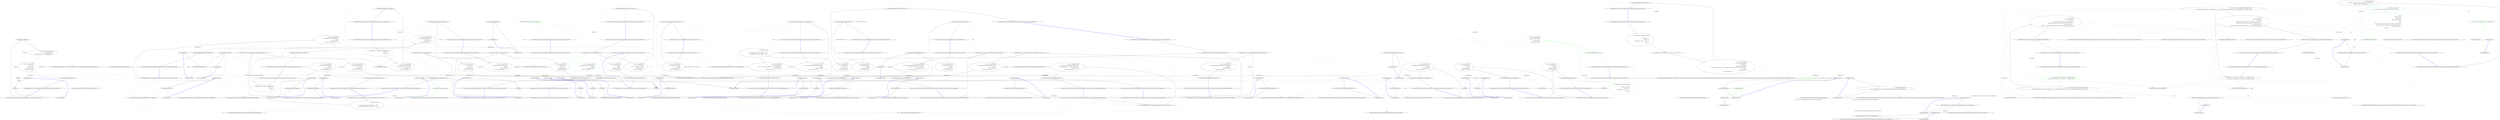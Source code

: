 digraph  {
m0_40 [cluster="CommandLine.Tests.Unit.Core.InstanceBuilderTests.Parse_int_sequence_with_range(string[], int[])", file="InstanceBuilderTests.cs", label="Entry CommandLine.Tests.Unit.Core.InstanceBuilderTests.Parse_int_sequence_with_range(string[], int[])", span="109-109"];
m0_41 [cluster="CommandLine.Tests.Unit.Core.InstanceBuilderTests.Parse_int_sequence_with_range(string[], int[])", file="InstanceBuilderTests.cs", label="var result = InstanceBuilder.Build(\r\n                () => new FakeOptions(),\r\n                arguments,\r\n                StringComparer.Ordinal,\r\n                CultureInfo.InvariantCulture)", span="114-118"];
m0_42 [cluster="CommandLine.Tests.Unit.Core.InstanceBuilderTests.Parse_int_sequence_with_range(string[], int[])", file="InstanceBuilderTests.cs", label="Assert.True(expected.SequenceEqual(result.Value.IntSequence))", span="121-121"];
m0_43 [cluster="CommandLine.Tests.Unit.Core.InstanceBuilderTests.Parse_int_sequence_with_range(string[], int[])", file="InstanceBuilderTests.cs", label="Exit CommandLine.Tests.Unit.Core.InstanceBuilderTests.Parse_int_sequence_with_range(string[], int[])", span="109-109"];
m0_125 [cluster="CommandLine.Tests.Fakes.FakeOptionsWithSequenceWithoutRange.FakeOptionsWithSequenceWithoutRange()", file="InstanceBuilderTests.cs", label="Entry CommandLine.Tests.Fakes.FakeOptionsWithSequenceWithoutRange.FakeOptionsWithSequenceWithoutRange()", span="9-9"];
m0_147 [cluster="CommandLine.Core.InstanceBuilder.Build<T>(System.Func<T>, System.Func<System.Collections.Generic.IEnumerable<string>, System.Collections.Generic.IEnumerable<CommandLine.Core.OptionSpecification>, CommandLine.Core.StatePair<System.Collections.Generic.IEnumerable<CommandLine.Core.Token>>>, System.Collections.Generic.IEnumerable<string>, System.StringComparer, System.Globalization.CultureInfo)", file="InstanceBuilderTests.cs", label="Entry CommandLine.Core.InstanceBuilder.Build<T>(System.Func<T>, System.Func<System.Collections.Generic.IEnumerable<string>, System.Collections.Generic.IEnumerable<CommandLine.Core.OptionSpecification>, CommandLine.Core.StatePair<System.Collections.Generic.IEnumerable<CommandLine.Core.Token>>>, System.Collections.Generic.IEnumerable<string>, System.StringComparer, System.Globalization.CultureInfo)", span="33-33"];
m0_11 [cluster="Unk.True", file="InstanceBuilderTests.cs", label="Entry Unk.True", span=""];
m0_134 [cluster="CommandLine.Tests.Unit.Core.InstanceBuilderTests.Parse_string_sequence_with_separator(string[], string[])", file="InstanceBuilderTests.cs", label="Entry CommandLine.Tests.Unit.Core.InstanceBuilderTests.Parse_string_sequence_with_separator(string[], string[])", span="347-347"];
m0_135 [cluster="CommandLine.Tests.Unit.Core.InstanceBuilderTests.Parse_string_sequence_with_separator(string[], string[])", file="InstanceBuilderTests.cs", label="var result = InstanceBuilder.Build(\r\n                () => new FakeOptionsWithSequenceAndSeparator(),\r\n                arguments,\r\n                StringComparer.Ordinal,\r\n                CultureInfo.InvariantCulture)", span="352-356"];
m0_136 [cluster="CommandLine.Tests.Unit.Core.InstanceBuilderTests.Parse_string_sequence_with_separator(string[], string[])", file="InstanceBuilderTests.cs", label="expected.ShouldBeEquivalentTo(result.Value.StringSequence)", span="359-359"];
m0_137 [cluster="CommandLine.Tests.Unit.Core.InstanceBuilderTests.Parse_string_sequence_with_separator(string[], string[])", file="InstanceBuilderTests.cs", label="Exit CommandLine.Tests.Unit.Core.InstanceBuilderTests.Parse_string_sequence_with_separator(string[], string[])", span="347-347"];
m0_208 [cluster="CommandLine.Tests.Unit.Core.InstanceBuilderTests.Wrong_range_in_sequence_gererates_SequenceOutOfRangeError()", file="InstanceBuilderTests.cs", label="Entry CommandLine.Tests.Unit.Core.InstanceBuilderTests.Wrong_range_in_sequence_gererates_SequenceOutOfRangeError()", span="498-498"];
m0_209 [cluster="CommandLine.Tests.Unit.Core.InstanceBuilderTests.Wrong_range_in_sequence_gererates_SequenceOutOfRangeError()", file="InstanceBuilderTests.cs", label="var expectedResult = new[] { new SequenceOutOfRangeError(new NameInfo(''i'', '''')) }", span="501-501"];
m0_210 [cluster="CommandLine.Tests.Unit.Core.InstanceBuilderTests.Wrong_range_in_sequence_gererates_SequenceOutOfRangeError()", file="InstanceBuilderTests.cs", label="var result = InstanceBuilder.Build(\r\n                () => new FakeOptions(),\r\n                new [] { ''-i'', ''10'' },\r\n                StringComparer.Ordinal,\r\n                CultureInfo.InvariantCulture)", span="504-508"];
m0_211 [cluster="CommandLine.Tests.Unit.Core.InstanceBuilderTests.Wrong_range_in_sequence_gererates_SequenceOutOfRangeError()", file="InstanceBuilderTests.cs", label="Assert.True(expectedResult.SequenceEqual(result.Errors))", span="511-511"];
m0_212 [cluster="CommandLine.Tests.Unit.Core.InstanceBuilderTests.Wrong_range_in_sequence_gererates_SequenceOutOfRangeError()", file="InstanceBuilderTests.cs", label="Exit CommandLine.Tests.Unit.Core.InstanceBuilderTests.Wrong_range_in_sequence_gererates_SequenceOutOfRangeError()", span="498-498"];
m0_195 [cluster="CommandLine.MissingRequiredOptionError.MissingRequiredOptionError(CommandLine.NameInfo)", file="InstanceBuilderTests.cs", label="Entry CommandLine.MissingRequiredOptionError.MissingRequiredOptionError(CommandLine.NameInfo)", span="283-283"];
m0_82 [cluster="CommandLine.Tests.Fakes.FakeOptionsWithSequenceAndOnlyMinConstraintAsValue.FakeOptionsWithSequenceAndOnlyMinConstraintAsValue()", file="InstanceBuilderTests.cs", label="Entry CommandLine.Tests.Fakes.FakeOptionsWithSequenceAndOnlyMinConstraintAsValue.FakeOptionsWithSequenceAndOnlyMinConstraintAsValue()", span="9-9"];
m0_62 [cluster="CommandLine.Tests.Fakes.FakeOptionsWithSequenceAndOnlyMaxConstraint.FakeOptionsWithSequenceAndOnlyMaxConstraint()", file="InstanceBuilderTests.cs", label="Entry CommandLine.Tests.Fakes.FakeOptionsWithSequenceAndOnlyMaxConstraint.FakeOptionsWithSequenceAndOnlyMaxConstraint()", span="9-9"];
m0_126 [cluster="CommandLine.Tests.Unit.Core.InstanceBuilderTests.Parse_long_sequence_with_separator(string[], long[])", file="InstanceBuilderTests.cs", label="Entry CommandLine.Tests.Unit.Core.InstanceBuilderTests.Parse_long_sequence_with_separator(string[], long[])", span="325-325"];
m0_127 [cluster="CommandLine.Tests.Unit.Core.InstanceBuilderTests.Parse_long_sequence_with_separator(string[], long[])", file="InstanceBuilderTests.cs", label="var result = InstanceBuilder.Build(\r\n                () => new FakeOptionsWithSequenceAndSeparator(),\r\n                arguments,\r\n                StringComparer.Ordinal,\r\n                CultureInfo.InvariantCulture)", span="330-334"];
m0_128 [cluster="CommandLine.Tests.Unit.Core.InstanceBuilderTests.Parse_long_sequence_with_separator(string[], long[])", file="InstanceBuilderTests.cs", label="expected.ShouldBeEquivalentTo(result.Value.LongSequence)", span="337-337"];
m0_129 [cluster="CommandLine.Tests.Unit.Core.InstanceBuilderTests.Parse_long_sequence_with_separator(string[], long[])", file="InstanceBuilderTests.cs", label="Exit CommandLine.Tests.Unit.Core.InstanceBuilderTests.Parse_long_sequence_with_separator(string[], long[])", span="325-325"];
m0_118 [cluster="CommandLine.Tests.Unit.Core.InstanceBuilderTests.Parse_sequence_value_without_range_constraints(string[], long[])", file="InstanceBuilderTests.cs", label="Entry CommandLine.Tests.Unit.Core.InstanceBuilderTests.Parse_sequence_value_without_range_constraints(string[], long[])", span="303-303"];
m0_119 [cluster="CommandLine.Tests.Unit.Core.InstanceBuilderTests.Parse_sequence_value_without_range_constraints(string[], long[])", color=green, community=0, file="InstanceBuilderTests.cs", label="-1: var result = InstanceBuilder.Build(\r\n                () => new FakeOptionsWithSequenceWithoutRange(),\r\n                arguments,\r\n                StringComparer.Ordinal,\r\n                CultureInfo.InvariantCulture)", span="308-312"];
m0_120 [cluster="CommandLine.Tests.Unit.Core.InstanceBuilderTests.Parse_sequence_value_without_range_constraints(string[], long[])", color=green, community=0, file="InstanceBuilderTests.cs", label="-1: expected.ShouldBeEquivalentTo(result.Value.LongSequence)", span="315-315"];
m0_121 [cluster="CommandLine.Tests.Unit.Core.InstanceBuilderTests.Parse_sequence_value_without_range_constraints(string[], long[])", file="InstanceBuilderTests.cs", label="Exit CommandLine.Tests.Unit.Core.InstanceBuilderTests.Parse_sequence_value_without_range_constraints(string[], long[])", span="303-303"];
m0_216 [cluster="CommandLine.Tests.Unit.Core.InstanceBuilderTests.Parse_unknown_long_option_gererates_UnknownOptionError()", file="InstanceBuilderTests.cs", label="Entry CommandLine.Tests.Unit.Core.InstanceBuilderTests.Parse_unknown_long_option_gererates_UnknownOptionError()", span="517-517"];
m0_217 [cluster="CommandLine.Tests.Unit.Core.InstanceBuilderTests.Parse_unknown_long_option_gererates_UnknownOptionError()", file="InstanceBuilderTests.cs", label="var expectedResult = new[] { new UnknownOptionError(''xyz'') }", span="520-520"];
m0_218 [cluster="CommandLine.Tests.Unit.Core.InstanceBuilderTests.Parse_unknown_long_option_gererates_UnknownOptionError()", file="InstanceBuilderTests.cs", label="var result = InstanceBuilder.Build(\r\n                () => new FakeOptions(),\r\n                new[] { ''--stringvalue'', ''abc'', ''--xyz'' },\r\n                StringComparer.Ordinal,\r\n                CultureInfo.InvariantCulture)", span="523-527"];
m0_219 [cluster="CommandLine.Tests.Unit.Core.InstanceBuilderTests.Parse_unknown_long_option_gererates_UnknownOptionError()", file="InstanceBuilderTests.cs", label="Assert.True(expectedResult.SequenceEqual(result.Errors))", span="530-530"];
m0_220 [cluster="CommandLine.Tests.Unit.Core.InstanceBuilderTests.Parse_unknown_long_option_gererates_UnknownOptionError()", file="InstanceBuilderTests.cs", label="Exit CommandLine.Tests.Unit.Core.InstanceBuilderTests.Parse_unknown_long_option_gererates_UnknownOptionError()", span="517-517"];
m0_55 [cluster="CommandLine.Tests.Unit.Core.InstanceBuilderTests.Parse_string_sequence_with_only_max_constraint(string[], string[])", file="InstanceBuilderTests.cs", label="Entry CommandLine.Tests.Unit.Core.InstanceBuilderTests.Parse_string_sequence_with_only_max_constraint(string[], string[])", span="154-154"];
m0_56 [cluster="CommandLine.Tests.Unit.Core.InstanceBuilderTests.Parse_string_sequence_with_only_max_constraint(string[], string[])", file="InstanceBuilderTests.cs", label="var result = InstanceBuilder.Build(\r\n                () => new FakeOptionsWithSequenceAndOnlyMaxConstraint(),\r\n                arguments,\r\n                StringComparer.Ordinal,\r\n                CultureInfo.InvariantCulture)", span="159-163"];
m0_57 [cluster="CommandLine.Tests.Unit.Core.InstanceBuilderTests.Parse_string_sequence_with_only_max_constraint(string[], string[])", file="InstanceBuilderTests.cs", label="Assert.True(expected.SequenceEqual(result.Value.StringSequence))", span="166-166"];
m0_58 [cluster="CommandLine.Tests.Unit.Core.InstanceBuilderTests.Parse_string_sequence_with_only_max_constraint(string[], string[])", file="InstanceBuilderTests.cs", label="Exit CommandLine.Tests.Unit.Core.InstanceBuilderTests.Parse_string_sequence_with_only_max_constraint(string[], string[])", span="154-154"];
m0_54 [cluster="CommandLine.Tests.Fakes.FakeOptionsWithSequenceAndOnlyMinConstraint.FakeOptionsWithSequenceAndOnlyMinConstraint()", file="InstanceBuilderTests.cs", label="Entry CommandLine.Tests.Fakes.FakeOptionsWithSequenceAndOnlyMinConstraint.FakeOptionsWithSequenceAndOnlyMinConstraint()", span="9-9"];
m0_241 [cluster="CommandLine.Tests.Unit.Core.InstanceBuilderTests.Omitting_names_assumes_identifier_as_long_name(string[], string)", file="InstanceBuilderTests.cs", label="Entry CommandLine.Tests.Unit.Core.InstanceBuilderTests.Omitting_names_assumes_identifier_as_long_name(string[], string)", span="576-576"];
m0_242 [cluster="CommandLine.Tests.Unit.Core.InstanceBuilderTests.Omitting_names_assumes_identifier_as_long_name(string[], string)", file="InstanceBuilderTests.cs", label="var result = InstanceBuilder.Build(\r\n                () => new FakeOptions(),\r\n                arguments,\r\n                StringComparer.Ordinal,\r\n                CultureInfo.InvariantCulture)", span="581-585"];
m0_243 [cluster="CommandLine.Tests.Unit.Core.InstanceBuilderTests.Omitting_names_assumes_identifier_as_long_name(string[], string)", file="InstanceBuilderTests.cs", label="Assert.True(expected.Equals(result.Value.StringValue))", span="588-588"];
m0_244 [cluster="CommandLine.Tests.Unit.Core.InstanceBuilderTests.Omitting_names_assumes_identifier_as_long_name(string[], string)", file="InstanceBuilderTests.cs", label="Exit CommandLine.Tests.Unit.Core.InstanceBuilderTests.Omitting_names_assumes_identifier_as_long_name(string[], string)", span="576-576"];
m0_182 [cluster="CommandLine.Tests.Unit.Core.InstanceBuilderTests.Two_required_options_at_the_same_set_and_both_are_true()", file="InstanceBuilderTests.cs", label="Entry CommandLine.Tests.Unit.Core.InstanceBuilderTests.Two_required_options_at_the_same_set_and_both_are_true()", span="440-440"];
m0_183 [cluster="CommandLine.Tests.Unit.Core.InstanceBuilderTests.Two_required_options_at_the_same_set_and_both_are_true()", file="InstanceBuilderTests.cs", label="var expectedResult = new FakeOptionWithRequiredAndSet {\r\n                FtpUrl = ''str1'',\r\n                WebUrl = ''str2''\r\n            }", span="442-445"];
m0_184 [cluster="CommandLine.Tests.Unit.Core.InstanceBuilderTests.Two_required_options_at_the_same_set_and_both_are_true()", file="InstanceBuilderTests.cs", label="var result = InstanceBuilder.Build(\r\n                () => new FakeOptionWithRequiredAndSet(),\r\n                new[] { ''--ftpurl'', ''str1'', ''--weburl'', ''str2'' },\r\n                StringComparer.Ordinal,\r\n                CultureInfo.InvariantCulture)", span="447-451"];
m0_185 [cluster="CommandLine.Tests.Unit.Core.InstanceBuilderTests.Two_required_options_at_the_same_set_and_both_are_true()", file="InstanceBuilderTests.cs", label="expectedResult.ShouldBeEquivalentTo(result.Value)", span="454-454"];
m0_186 [cluster="CommandLine.Tests.Unit.Core.InstanceBuilderTests.Two_required_options_at_the_same_set_and_both_are_true()", file="InstanceBuilderTests.cs", label="Exit CommandLine.Tests.Unit.Core.InstanceBuilderTests.Two_required_options_at_the_same_set_and_both_are_true()", span="440-440"];
m0_162 [cluster="CommandLine.Core.NameLookup.Contains(string, System.Collections.Generic.IEnumerable<CommandLine.Core.OptionSpecification>, System.StringComparer)", file="InstanceBuilderTests.cs", label="Entry CommandLine.Core.NameLookup.Contains(string, System.Collections.Generic.IEnumerable<CommandLine.Core.OptionSpecification>, System.StringComparer)", span="12-12"];
m0_31 [cluster="CommandLine.Tests.Unit.Core.InstanceBuilderTests.Parse_int_sequence(string[], int[])", file="InstanceBuilderTests.cs", label="Entry CommandLine.Tests.Unit.Core.InstanceBuilderTests.Parse_int_sequence(string[], int[])", span="87-87"];
m0_32 [cluster="CommandLine.Tests.Unit.Core.InstanceBuilderTests.Parse_int_sequence(string[], int[])", file="InstanceBuilderTests.cs", label="var result = InstanceBuilder.Build(\r\n                () => new FakeOptionsWithSequence(),\r\n                arguments,\r\n                StringComparer.Ordinal,\r\n                CultureInfo.InvariantCulture)", span="92-96"];
m0_33 [cluster="CommandLine.Tests.Unit.Core.InstanceBuilderTests.Parse_int_sequence(string[], int[])", file="InstanceBuilderTests.cs", label="Assert.True(expected.SequenceEqual(result.Value.IntSequence))", span="99-99"];
m0_34 [cluster="CommandLine.Tests.Unit.Core.InstanceBuilderTests.Parse_int_sequence(string[], int[])", file="InstanceBuilderTests.cs", label="Exit CommandLine.Tests.Unit.Core.InstanceBuilderTests.Parse_int_sequence(string[], int[])", span="87-87"];
m0_0 [cluster="CommandLine.Tests.Unit.Core.InstanceBuilderTests.Explicit_help_request_generates_help_requested_error()", file="InstanceBuilderTests.cs", label="Entry CommandLine.Tests.Unit.Core.InstanceBuilderTests.Explicit_help_request_generates_help_requested_error()", span="15-15"];
m0_1 [cluster="CommandLine.Tests.Unit.Core.InstanceBuilderTests.Explicit_help_request_generates_help_requested_error()", file="InstanceBuilderTests.cs", label="var fakeOptions = new FakeOptions()", span="18-18"];
m0_2 [cluster="CommandLine.Tests.Unit.Core.InstanceBuilderTests.Explicit_help_request_generates_help_requested_error()", file="InstanceBuilderTests.cs", label="var expectedResult = ParserResult.Create(\r\n                ParserResultType.Options,\r\n                fakeOptions, new Error[] { new HelpRequestedError() })", span="19-21"];
m0_3 [cluster="CommandLine.Tests.Unit.Core.InstanceBuilderTests.Explicit_help_request_generates_help_requested_error()", file="InstanceBuilderTests.cs", label="var result = InstanceBuilder.Build(\r\n                () => fakeOptions,\r\n                new[] { ''--help'' },\r\n                StringComparer.Ordinal,\r\n                CultureInfo.InvariantCulture)", span="24-28"];
m0_4 [cluster="CommandLine.Tests.Unit.Core.InstanceBuilderTests.Explicit_help_request_generates_help_requested_error()", file="InstanceBuilderTests.cs", label="Assert.True(expectedResult.Equals(result))", span="31-31"];
m0_5 [cluster="CommandLine.Tests.Unit.Core.InstanceBuilderTests.Explicit_help_request_generates_help_requested_error()", file="InstanceBuilderTests.cs", label="Exit CommandLine.Tests.Unit.Core.InstanceBuilderTests.Explicit_help_request_generates_help_requested_error()", span="15-15"];
m0_199 [cluster="CommandLine.Tests.Unit.Core.InstanceBuilderTests.Omitting_required_option_gererates_MissingRequiredOptionError()", file="InstanceBuilderTests.cs", label="Entry CommandLine.Tests.Unit.Core.InstanceBuilderTests.Omitting_required_option_gererates_MissingRequiredOptionError()", span="479-479"];
m0_200 [cluster="CommandLine.Tests.Unit.Core.InstanceBuilderTests.Omitting_required_option_gererates_MissingRequiredOptionError()", file="InstanceBuilderTests.cs", label="var expectedResult = new[] { new MissingRequiredOptionError(new NameInfo('''', ''str'')) }", span="482-482"];
m0_201 [cluster="CommandLine.Tests.Unit.Core.InstanceBuilderTests.Omitting_required_option_gererates_MissingRequiredOptionError()", file="InstanceBuilderTests.cs", label="var result = InstanceBuilder.Build(\r\n                () => new FakeOptionWithRequired(),\r\n                new string[] { },\r\n                StringComparer.Ordinal,\r\n                CultureInfo.InvariantCulture)", span="485-489"];
m0_202 [cluster="CommandLine.Tests.Unit.Core.InstanceBuilderTests.Omitting_required_option_gererates_MissingRequiredOptionError()", file="InstanceBuilderTests.cs", label="Assert.True(expectedResult.SequenceEqual(result.Errors))", span="492-492"];
m0_203 [cluster="CommandLine.Tests.Unit.Core.InstanceBuilderTests.Omitting_required_option_gererates_MissingRequiredOptionError()", file="InstanceBuilderTests.cs", label="Exit CommandLine.Tests.Unit.Core.InstanceBuilderTests.Omitting_required_option_gererates_MissingRequiredOptionError()", span="479-479"];
m0_8 [cluster="CommandLine.ParserResult.Create<T>(CommandLine.ParserResultType, T, System.Collections.Generic.IEnumerable<CommandLine.Error>)", file="InstanceBuilderTests.cs", label="Entry CommandLine.ParserResult.Create<T>(CommandLine.ParserResultType, T, System.Collections.Generic.IEnumerable<CommandLine.Error>)", span="103-103"];
m0_78 [cluster="CommandLine.SequenceOutOfRangeError.SequenceOutOfRangeError(CommandLine.NameInfo)", file="InstanceBuilderTests.cs", label="Entry CommandLine.SequenceOutOfRangeError.SequenceOutOfRangeError(CommandLine.NameInfo)", span="316-316"];
m0_246 [cluster="lambda expression", file="InstanceBuilderTests.cs", label="Entry lambda expression", span="582-582"];
m0_13 [cluster="lambda expression", file="InstanceBuilderTests.cs", label=fakeOptions, span="25-25"];
m0_12 [cluster="lambda expression", file="InstanceBuilderTests.cs", label="Entry lambda expression", span="25-25"];
m0_14 [cluster="lambda expression", file="InstanceBuilderTests.cs", label="Exit lambda expression", span="25-25"];
m0_20 [cluster="lambda expression", file="InstanceBuilderTests.cs", label="Entry lambda expression", span="46-46"];
m0_21 [cluster="lambda expression", file="InstanceBuilderTests.cs", label="new FakeOptions()", span="46-46"];
m0_22 [cluster="lambda expression", file="InstanceBuilderTests.cs", label="Exit lambda expression", span="46-46"];
m0_27 [cluster="lambda expression", file="InstanceBuilderTests.cs", label="Entry lambda expression", span="69-69"];
m0_28 [cluster="lambda expression", file="InstanceBuilderTests.cs", label="new FakeOptionsWithDouble()", span="69-69"];
m0_29 [cluster="lambda expression", file="InstanceBuilderTests.cs", label="Exit lambda expression", span="69-69"];
m0_36 [cluster="lambda expression", file="InstanceBuilderTests.cs", label="Entry lambda expression", span="93-93"];
m0_37 [cluster="lambda expression", file="InstanceBuilderTests.cs", label="new FakeOptionsWithSequence()", span="93-93"];
m0_38 [cluster="lambda expression", file="InstanceBuilderTests.cs", label="Exit lambda expression", span="93-93"];
m0_44 [cluster="lambda expression", file="InstanceBuilderTests.cs", label="Entry lambda expression", span="115-115"];
m0_45 [cluster="lambda expression", file="InstanceBuilderTests.cs", label="new FakeOptions()", span="115-115"];
m0_46 [cluster="lambda expression", file="InstanceBuilderTests.cs", label="Exit lambda expression", span="115-115"];
m0_51 [cluster="lambda expression", file="InstanceBuilderTests.cs", label="Entry lambda expression", span="138-138"];
m0_52 [cluster="lambda expression", file="InstanceBuilderTests.cs", label="new FakeOptionsWithSequenceAndOnlyMinConstraint()", span="138-138"];
m0_53 [cluster="lambda expression", file="InstanceBuilderTests.cs", label="Exit lambda expression", span="138-138"];
m0_59 [cluster="lambda expression", file="InstanceBuilderTests.cs", label="Entry lambda expression", span="160-160"];
m0_60 [cluster="lambda expression", file="InstanceBuilderTests.cs", label="new FakeOptionsWithSequenceAndOnlyMaxConstraint()", span="160-160"];
m0_61 [cluster="lambda expression", file="InstanceBuilderTests.cs", label="Exit lambda expression", span="160-160"];
m0_70 [cluster="lambda expression", file="InstanceBuilderTests.cs", label="Entry lambda expression", span="179-179"];
m0_71 [cluster="lambda expression", file="InstanceBuilderTests.cs", label="new FakeOptionsWithSequenceAndOnlyMinConstraint()", span="179-179"];
m0_72 [cluster="lambda expression", file="InstanceBuilderTests.cs", label="Exit lambda expression", span="179-179"];
m0_79 [cluster="lambda expression", file="InstanceBuilderTests.cs", label="Entry lambda expression", span="198-198"];
m0_80 [cluster="lambda expression", file="InstanceBuilderTests.cs", label="new FakeOptionsWithSequenceAndOnlyMinConstraintAsValue()", span="198-198"];
m0_81 [cluster="lambda expression", file="InstanceBuilderTests.cs", label="Exit lambda expression", span="198-198"];
m0_88 [cluster="lambda expression", file="InstanceBuilderTests.cs", label="Entry lambda expression", span="218-218"];
m0_89 [cluster="lambda expression", file="InstanceBuilderTests.cs", label="new FakeOptionsWithSequenceAndOnlyMaxConstraint()", span="218-218"];
m0_90 [cluster="lambda expression", file="InstanceBuilderTests.cs", label="Exit lambda expression", span="218-218"];
m0_96 [cluster="lambda expression", file="InstanceBuilderTests.cs", label="Entry lambda expression", span="237-237"];
m0_97 [cluster="lambda expression", file="InstanceBuilderTests.cs", label="new FakeOptionsWithSequenceAndOnlyMaxConstraintAsValue()", span="237-237"];
m0_98 [cluster="lambda expression", file="InstanceBuilderTests.cs", label="Exit lambda expression", span="237-237"];
m0_105 [cluster="lambda expression", file="InstanceBuilderTests.cs", label="Entry lambda expression", span="261-261"];
m0_106 [cluster="lambda expression", file="InstanceBuilderTests.cs", label="new FakeOptionsWithEnum()", span="261-261"];
m0_107 [cluster="lambda expression", file="InstanceBuilderTests.cs", label="Exit lambda expression", span="261-261"];
m0_115 [cluster="lambda expression", file="InstanceBuilderTests.cs", label="Entry lambda expression", span="286-286"];
m0_116 [cluster="lambda expression", color=green, community=0, file="InstanceBuilderTests.cs", label="-1: new FakeOptionsWithValues()", span="286-286"];
m0_117 [cluster="lambda expression", file="InstanceBuilderTests.cs", label="Exit lambda expression", span="286-286"];
m0_122 [cluster="lambda expression", file="InstanceBuilderTests.cs", label="Entry lambda expression", span="309-309"];
m0_123 [cluster="lambda expression", color=green, community=0, file="InstanceBuilderTests.cs", label="-1: new FakeOptionsWithSequenceWithoutRange()", span="309-309"];
m0_124 [cluster="lambda expression", file="InstanceBuilderTests.cs", label="Exit lambda expression", span="309-309"];
m0_130 [cluster="lambda expression", file="InstanceBuilderTests.cs", label="Entry lambda expression", span="331-331"];
m0_131 [cluster="lambda expression", file="InstanceBuilderTests.cs", label="new FakeOptionsWithSequenceAndSeparator()", span="331-331"];
m0_132 [cluster="lambda expression", file="InstanceBuilderTests.cs", label="Exit lambda expression", span="331-331"];
m0_138 [cluster="lambda expression", file="InstanceBuilderTests.cs", label="Entry lambda expression", span="353-353"];
m0_139 [cluster="lambda expression", file="InstanceBuilderTests.cs", label="new FakeOptionsWithSequenceAndSeparator()", span="353-353"];
m0_140 [cluster="lambda expression", file="InstanceBuilderTests.cs", label="Exit lambda expression", span="353-353"];
m0_148 [cluster="lambda expression", file="InstanceBuilderTests.cs", label="Entry lambda expression", span="382-382"];
m0_151 [cluster="lambda expression", file="InstanceBuilderTests.cs", label="Entry lambda expression", span="383-385"];
m0_149 [cluster="lambda expression", file="InstanceBuilderTests.cs", label="new FakeOptionsWithValues()", span="382-382"];
m0_150 [cluster="lambda expression", file="InstanceBuilderTests.cs", label="Exit lambda expression", span="382-382"];
m0_152 [cluster="lambda expression", file="InstanceBuilderTests.cs", label="Tokenizer.PreprocessDashDash(a,\r\n                        args => Tokenizer.Tokenize(args, name => NameLookup.Contains(name, optionSpecs, StringComparer.Ordinal)))", span="384-385"];
m0_156 [cluster="lambda expression", file="InstanceBuilderTests.cs", label="Tokenizer.Tokenize(args, name => NameLookup.Contains(name, optionSpecs, StringComparer.Ordinal))", span="385-385"];
m0_160 [cluster="lambda expression", file="InstanceBuilderTests.cs", label="NameLookup.Contains(name, optionSpecs, StringComparer.Ordinal)", span="385-385"];
m0_153 [cluster="lambda expression", file="InstanceBuilderTests.cs", label="Exit lambda expression", span="383-385"];
m0_155 [cluster="lambda expression", file="InstanceBuilderTests.cs", label="Entry lambda expression", span="385-385"];
m0_157 [cluster="lambda expression", file="InstanceBuilderTests.cs", label="Exit lambda expression", span="385-385"];
m0_159 [cluster="lambda expression", file="InstanceBuilderTests.cs", label="Entry lambda expression", span="385-385"];
m0_161 [cluster="lambda expression", file="InstanceBuilderTests.cs", label="Exit lambda expression", span="385-385"];
m0_169 [cluster="lambda expression", file="InstanceBuilderTests.cs", label="Entry lambda expression", span="408-408"];
m0_170 [cluster="lambda expression", file="InstanceBuilderTests.cs", label="new FakeOptionsWithSets()", span="408-408"];
m0_171 [cluster="lambda expression", file="InstanceBuilderTests.cs", label="Exit lambda expression", span="408-408"];
m0_179 [cluster="lambda expression", file="InstanceBuilderTests.cs", label="Entry lambda expression", span="428-428"];
m0_180 [cluster="lambda expression", file="InstanceBuilderTests.cs", label="new FakeOptionWithRequiredAndSet()", span="428-428"];
m0_181 [cluster="lambda expression", file="InstanceBuilderTests.cs", label="Exit lambda expression", span="428-428"];
m0_187 [cluster="lambda expression", file="InstanceBuilderTests.cs", label="Entry lambda expression", span="448-448"];
m0_188 [cluster="lambda expression", file="InstanceBuilderTests.cs", label="new FakeOptionWithRequiredAndSet()", span="448-448"];
m0_189 [cluster="lambda expression", file="InstanceBuilderTests.cs", label="Exit lambda expression", span="448-448"];
m0_196 [cluster="lambda expression", file="InstanceBuilderTests.cs", label="Entry lambda expression", span="468-468"];
m0_197 [cluster="lambda expression", file="InstanceBuilderTests.cs", label="new FakeOptionWithRequiredAndSet()", span="468-468"];
m0_198 [cluster="lambda expression", file="InstanceBuilderTests.cs", label="Exit lambda expression", span="468-468"];
m0_204 [cluster="lambda expression", file="InstanceBuilderTests.cs", label="Entry lambda expression", span="486-486"];
m0_205 [cluster="lambda expression", file="InstanceBuilderTests.cs", label="new FakeOptionWithRequired()", span="486-486"];
m0_206 [cluster="lambda expression", file="InstanceBuilderTests.cs", label="Exit lambda expression", span="486-486"];
m0_213 [cluster="lambda expression", file="InstanceBuilderTests.cs", label="Entry lambda expression", span="505-505"];
m0_214 [cluster="lambda expression", file="InstanceBuilderTests.cs", label="new FakeOptions()", span="505-505"];
m0_215 [cluster="lambda expression", file="InstanceBuilderTests.cs", label="Exit lambda expression", span="505-505"];
m0_222 [cluster="lambda expression", file="InstanceBuilderTests.cs", label="Entry lambda expression", span="524-524"];
m0_223 [cluster="lambda expression", file="InstanceBuilderTests.cs", label="new FakeOptions()", span="524-524"];
m0_224 [cluster="lambda expression", file="InstanceBuilderTests.cs", label="Exit lambda expression", span="524-524"];
m0_230 [cluster="lambda expression", file="InstanceBuilderTests.cs", label="Entry lambda expression", span="543-543"];
m0_231 [cluster="lambda expression", file="InstanceBuilderTests.cs", label="new FakeOptions()", span="543-543"];
m0_232 [cluster="lambda expression", file="InstanceBuilderTests.cs", label="Exit lambda expression", span="543-543"];
m0_238 [cluster="lambda expression", file="InstanceBuilderTests.cs", label="Entry lambda expression", span="562-562"];
m0_239 [cluster="lambda expression", file="InstanceBuilderTests.cs", label="new FakeOptions()", span="562-562"];
m0_240 [cluster="lambda expression", file="InstanceBuilderTests.cs", label="Exit lambda expression", span="562-562"];
m0_247 [cluster="lambda expression", file="InstanceBuilderTests.cs", label="new FakeOptions()", span="582-582"];
m0_248 [cluster="lambda expression", file="InstanceBuilderTests.cs", label="Exit lambda expression", span="582-582"];
m0_190 [cluster="CommandLine.Tests.Unit.Core.InstanceBuilderTests.Two_required_options_at_the_same_set_and_none_are_true()", file="InstanceBuilderTests.cs", label="Entry CommandLine.Tests.Unit.Core.InstanceBuilderTests.Two_required_options_at_the_same_set_and_none_are_true()", span="459-459"];
m0_191 [cluster="CommandLine.Tests.Unit.Core.InstanceBuilderTests.Two_required_options_at_the_same_set_and_none_are_true()", file="InstanceBuilderTests.cs", label="var expectedResult = new[]\r\n            {\r\n                new MissingRequiredOptionError(new NameInfo('''', ''ftpurl'')),\r\n                new MissingRequiredOptionError(new NameInfo('''', ''weburl''))\r\n            }", span="461-465"];
m0_192 [cluster="CommandLine.Tests.Unit.Core.InstanceBuilderTests.Two_required_options_at_the_same_set_and_none_are_true()", file="InstanceBuilderTests.cs", label="var result = InstanceBuilder.Build(\r\n                () => new FakeOptionWithRequiredAndSet(),\r\n                new[] {''''},\r\n                StringComparer.Ordinal,\r\n                CultureInfo.InvariantCulture)", span="467-471"];
m0_193 [cluster="CommandLine.Tests.Unit.Core.InstanceBuilderTests.Two_required_options_at_the_same_set_and_none_are_true()", file="InstanceBuilderTests.cs", label="Assert.True(expectedResult.SequenceEqual(result.Errors))", span="474-474"];
m0_194 [cluster="CommandLine.Tests.Unit.Core.InstanceBuilderTests.Two_required_options_at_the_same_set_and_none_are_true()", file="InstanceBuilderTests.cs", label="Exit CommandLine.Tests.Unit.Core.InstanceBuilderTests.Two_required_options_at_the_same_set_and_none_are_true()", span="459-459"];
m0_100 [cluster="CommandLine.Tests.Unit.Core.InstanceBuilderTests.Parse_enum_value(string[], CommandLine.Tests.Fakes.Colors)", file="InstanceBuilderTests.cs", label="Entry CommandLine.Tests.Unit.Core.InstanceBuilderTests.Parse_enum_value(string[], CommandLine.Tests.Fakes.Colors)", span="255-255"];
m0_101 [cluster="CommandLine.Tests.Unit.Core.InstanceBuilderTests.Parse_enum_value(string[], CommandLine.Tests.Fakes.Colors)", file="InstanceBuilderTests.cs", label="var result = InstanceBuilder.Build(\r\n                () => new FakeOptionsWithEnum(),\r\n                arguments,\r\n                StringComparer.Ordinal,\r\n                CultureInfo.InvariantCulture)", span="260-264"];
m0_102 [cluster="CommandLine.Tests.Unit.Core.InstanceBuilderTests.Parse_enum_value(string[], CommandLine.Tests.Fakes.Colors)", file="InstanceBuilderTests.cs", label="expected.ShouldBeEquivalentTo(result.Value.Colors)", span="267-267"];
m0_103 [cluster="CommandLine.Tests.Unit.Core.InstanceBuilderTests.Parse_enum_value(string[], CommandLine.Tests.Fakes.Colors)", file="InstanceBuilderTests.cs", label="Exit CommandLine.Tests.Unit.Core.InstanceBuilderTests.Parse_enum_value(string[], CommandLine.Tests.Fakes.Colors)", span="255-255"];
m0_35 [cluster="Unk.SequenceEqual", file="InstanceBuilderTests.cs", label="Entry Unk.SequenceEqual", span=""];
m0_141 [cluster="CommandLine.Tests.Unit.Core.InstanceBuilderTests.Double_dash_force_subsequent_arguments_as_values()", file="InstanceBuilderTests.cs", label="Entry CommandLine.Tests.Unit.Core.InstanceBuilderTests.Double_dash_force_subsequent_arguments_as_values()", span="368-368"];
m0_142 [cluster="CommandLine.Tests.Unit.Core.InstanceBuilderTests.Double_dash_force_subsequent_arguments_as_values()", file="InstanceBuilderTests.cs", label="var expectedResult = new FakeOptionsWithValues\r\n                {\r\n                    StringValue = ''str1'',\r\n                    LongValue = 10L,\r\n                    StringSequence = new[] { ''-a'', ''--bee'', ''-c'' },\r\n                    IntValue = 20\r\n                }", span="371-377"];
m0_143 [cluster="CommandLine.Tests.Unit.Core.InstanceBuilderTests.Double_dash_force_subsequent_arguments_as_values()", file="InstanceBuilderTests.cs", label="var arguments = new[] { ''--stringvalue'', ''str1'', ''--'', ''10'', ''-a'', ''--bee'', ''-c'', ''20'' }", span="378-378"];
m0_145 [cluster="CommandLine.Tests.Unit.Core.InstanceBuilderTests.Double_dash_force_subsequent_arguments_as_values()", file="InstanceBuilderTests.cs", label="expectedResult.ShouldBeEquivalentTo(result.Value)", span="391-391"];
m0_144 [cluster="CommandLine.Tests.Unit.Core.InstanceBuilderTests.Double_dash_force_subsequent_arguments_as_values()", file="InstanceBuilderTests.cs", label="var result = InstanceBuilder.Build(\r\n                () => new FakeOptionsWithValues(),\r\n                (a, optionSpecs) =>\r\n                    Tokenizer.PreprocessDashDash(a,\r\n                        args => Tokenizer.Tokenize(args, name => NameLookup.Contains(name, optionSpecs, StringComparer.Ordinal))),\r\n                arguments,\r\n                StringComparer.Ordinal,\r\n                CultureInfo.InvariantCulture)", span="381-388"];
m0_146 [cluster="CommandLine.Tests.Unit.Core.InstanceBuilderTests.Double_dash_force_subsequent_arguments_as_values()", file="InstanceBuilderTests.cs", label="Exit CommandLine.Tests.Unit.Core.InstanceBuilderTests.Double_dash_force_subsequent_arguments_as_values()", span="368-368"];
m0_68 [cluster="CommandLine.MissingValueOptionError.MissingValueOptionError(CommandLine.NameInfo)", file="InstanceBuilderTests.cs", label="Entry CommandLine.MissingValueOptionError.MissingValueOptionError(CommandLine.NameInfo)", span="261-261"];
m0_99 [cluster="CommandLine.Tests.Fakes.FakeOptionsWithSequenceAndOnlyMaxConstraintAsValue.FakeOptionsWithSequenceAndOnlyMaxConstraintAsValue()", file="InstanceBuilderTests.cs", label="Entry CommandLine.Tests.Fakes.FakeOptionsWithSequenceAndOnlyMaxConstraintAsValue.FakeOptionsWithSequenceAndOnlyMaxConstraintAsValue()", span="9-9"];
m0_83 [cluster="CommandLine.Tests.Unit.Core.InstanceBuilderTests.Breaking_max_constraint_in_string_sequence_gererates_SequenceOutOfRangeError()", file="InstanceBuilderTests.cs", label="Entry CommandLine.Tests.Unit.Core.InstanceBuilderTests.Breaking_max_constraint_in_string_sequence_gererates_SequenceOutOfRangeError()", span="211-211"];
m0_84 [cluster="CommandLine.Tests.Unit.Core.InstanceBuilderTests.Breaking_max_constraint_in_string_sequence_gererates_SequenceOutOfRangeError()", file="InstanceBuilderTests.cs", label="var expectedResult = new[] { new SequenceOutOfRangeError(new NameInfo(''s'', ''string-seq'')) }", span="214-214"];
m0_85 [cluster="CommandLine.Tests.Unit.Core.InstanceBuilderTests.Breaking_max_constraint_in_string_sequence_gererates_SequenceOutOfRangeError()", file="InstanceBuilderTests.cs", label="var result = InstanceBuilder.Build(\r\n                () => new FakeOptionsWithSequenceAndOnlyMaxConstraint(),\r\n                new[] { ''--string-seq=one'', ''two'', ''three'', ''this-is-too-much'' },\r\n                StringComparer.Ordinal,\r\n                CultureInfo.InvariantCulture)", span="217-221"];
m0_86 [cluster="CommandLine.Tests.Unit.Core.InstanceBuilderTests.Breaking_max_constraint_in_string_sequence_gererates_SequenceOutOfRangeError()", file="InstanceBuilderTests.cs", label="Assert.True(expectedResult.SequenceEqual(result.Errors))", span="224-224"];
m0_87 [cluster="CommandLine.Tests.Unit.Core.InstanceBuilderTests.Breaking_max_constraint_in_string_sequence_gererates_SequenceOutOfRangeError()", file="InstanceBuilderTests.cs", label="Exit CommandLine.Tests.Unit.Core.InstanceBuilderTests.Breaking_max_constraint_in_string_sequence_gererates_SequenceOutOfRangeError()", span="211-211"];
m0_233 [cluster="CommandLine.Tests.Unit.Core.InstanceBuilderTests.Parse_unknown_short_option_in_option_group_gererates_UnknownOptionError()", file="InstanceBuilderTests.cs", label="Entry CommandLine.Tests.Unit.Core.InstanceBuilderTests.Parse_unknown_short_option_in_option_group_gererates_UnknownOptionError()", span="555-555"];
m0_234 [cluster="CommandLine.Tests.Unit.Core.InstanceBuilderTests.Parse_unknown_short_option_in_option_group_gererates_UnknownOptionError()", file="InstanceBuilderTests.cs", label="var expectedResult = new[] { new UnknownOptionError(''z'') }", span="558-558"];
m0_235 [cluster="CommandLine.Tests.Unit.Core.InstanceBuilderTests.Parse_unknown_short_option_in_option_group_gererates_UnknownOptionError()", file="InstanceBuilderTests.cs", label="var result = InstanceBuilder.Build(\r\n                () => new FakeOptions(),\r\n                new[] { ''-zx'' },\r\n                StringComparer.Ordinal,\r\n                CultureInfo.InvariantCulture)", span="561-565"];
m0_236 [cluster="CommandLine.Tests.Unit.Core.InstanceBuilderTests.Parse_unknown_short_option_in_option_group_gererates_UnknownOptionError()", file="InstanceBuilderTests.cs", label="Assert.True(expectedResult.SequenceEqual(result.Errors))", span="568-568"];
m0_237 [cluster="CommandLine.Tests.Unit.Core.InstanceBuilderTests.Parse_unknown_short_option_in_option_group_gererates_UnknownOptionError()", file="InstanceBuilderTests.cs", label="Exit CommandLine.Tests.Unit.Core.InstanceBuilderTests.Parse_unknown_short_option_in_option_group_gererates_UnknownOptionError()", span="555-555"];
m0_10 [cluster="CommandLine.ParserResult<T>.Equals(CommandLine.ParserResult<T>)", file="InstanceBuilderTests.cs", label="Entry CommandLine.ParserResult<T>.Equals(CommandLine.ParserResult<T>)", span="90-90"];
m0_30 [cluster="CommandLine.Tests.Fakes.FakeOptionsWithDouble.FakeOptionsWithDouble()", file="InstanceBuilderTests.cs", label="Entry CommandLine.Tests.Fakes.FakeOptionsWithDouble.FakeOptionsWithDouble()", span="9-9"];
m0_63 [cluster="CommandLine.Tests.Unit.Core.InstanceBuilderTests.Breaking_min_constraint_in_string_sequence_gererates_MissingValueOptionError()", file="InstanceBuilderTests.cs", label="Entry CommandLine.Tests.Unit.Core.InstanceBuilderTests.Breaking_min_constraint_in_string_sequence_gererates_MissingValueOptionError()", span="172-172"];
m0_64 [cluster="CommandLine.Tests.Unit.Core.InstanceBuilderTests.Breaking_min_constraint_in_string_sequence_gererates_MissingValueOptionError()", file="InstanceBuilderTests.cs", label="var expectedResult = new[] { new MissingValueOptionError(new NameInfo(''s'', ''string-seq'')) }", span="175-175"];
m0_65 [cluster="CommandLine.Tests.Unit.Core.InstanceBuilderTests.Breaking_min_constraint_in_string_sequence_gererates_MissingValueOptionError()", file="InstanceBuilderTests.cs", label="var result = InstanceBuilder.Build(\r\n                () => new FakeOptionsWithSequenceAndOnlyMinConstraint(),\r\n                new[] { ''-s'' },\r\n                StringComparer.Ordinal,\r\n                CultureInfo.InvariantCulture)", span="178-182"];
m0_66 [cluster="CommandLine.Tests.Unit.Core.InstanceBuilderTests.Breaking_min_constraint_in_string_sequence_gererates_MissingValueOptionError()", file="InstanceBuilderTests.cs", label="Assert.True(expectedResult.SequenceEqual(result.Errors))", span="185-185"];
m0_67 [cluster="CommandLine.Tests.Unit.Core.InstanceBuilderTests.Breaking_min_constraint_in_string_sequence_gererates_MissingValueOptionError()", file="InstanceBuilderTests.cs", label="Exit CommandLine.Tests.Unit.Core.InstanceBuilderTests.Breaking_min_constraint_in_string_sequence_gererates_MissingValueOptionError()", span="172-172"];
m0_108 [cluster="CommandLine.Tests.Fakes.FakeOptionsWithEnum.FakeOptionsWithEnum()", file="InstanceBuilderTests.cs", label="Entry CommandLine.Tests.Fakes.FakeOptionsWithEnum.FakeOptionsWithEnum()", span="16-16"];
m0_109 [cluster="CommandLine.Tests.Unit.Core.InstanceBuilderTests.Parse_values_partitioned_between_sequence_and_scalar()", file="InstanceBuilderTests.cs", label="Entry CommandLine.Tests.Unit.Core.InstanceBuilderTests.Parse_values_partitioned_between_sequence_and_scalar()", span="273-273"];
m0_110 [cluster="CommandLine.Tests.Unit.Core.InstanceBuilderTests.Parse_values_partitioned_between_sequence_and_scalar()", color=green, community=0, file="InstanceBuilderTests.cs", label="-1: var expectedResult = new FakeOptionsWithValues\r\n                {\r\n                    StringValue = string.Empty,\r\n                    LongValue = 10L,\r\n                    StringSequence = new[] { ''a'', ''b'', ''c'' },\r\n                    IntValue = 20\r\n                }", span="276-282"];
m0_111 [cluster="CommandLine.Tests.Unit.Core.InstanceBuilderTests.Parse_values_partitioned_between_sequence_and_scalar()", color=green, community=0, file="InstanceBuilderTests.cs", label="-1: var result = InstanceBuilder.Build(\r\n                () => new FakeOptionsWithValues(),\r\n                new[] { ''10'', ''a'', ''b'', ''c'', ''20'' },\r\n                StringComparer.Ordinal,\r\n                CultureInfo.InvariantCulture)", span="285-289"];
m0_112 [cluster="CommandLine.Tests.Unit.Core.InstanceBuilderTests.Parse_values_partitioned_between_sequence_and_scalar()", color=green, community=0, file="InstanceBuilderTests.cs", label="-1: expectedResult.ShouldBeEquivalentTo(result.Value)", span="292-292"];
m0_113 [cluster="CommandLine.Tests.Unit.Core.InstanceBuilderTests.Parse_values_partitioned_between_sequence_and_scalar()", file="InstanceBuilderTests.cs", label="Exit CommandLine.Tests.Unit.Core.InstanceBuilderTests.Parse_values_partitioned_between_sequence_and_scalar()", span="273-273"];
m0_178 [cluster="CommandLine.Tests.Fakes.FakeOptionWithRequiredAndSet.FakeOptionWithRequiredAndSet()", file="InstanceBuilderTests.cs", label="Entry CommandLine.Tests.Fakes.FakeOptionWithRequiredAndSet.FakeOptionWithRequiredAndSet()", span="4-4"];
m0_73 [cluster="CommandLine.Tests.Unit.Core.InstanceBuilderTests.Breaking_min_constraint_in_string_sequence_as_value_gererates_SequenceOutOfRangeError()", file="InstanceBuilderTests.cs", label="Entry CommandLine.Tests.Unit.Core.InstanceBuilderTests.Breaking_min_constraint_in_string_sequence_as_value_gererates_SequenceOutOfRangeError()", span="191-191"];
m0_74 [cluster="CommandLine.Tests.Unit.Core.InstanceBuilderTests.Breaking_min_constraint_in_string_sequence_as_value_gererates_SequenceOutOfRangeError()", file="InstanceBuilderTests.cs", label="var expectedResult = new[] { new SequenceOutOfRangeError(NameInfo.EmptyName) }", span="194-194"];
m0_75 [cluster="CommandLine.Tests.Unit.Core.InstanceBuilderTests.Breaking_min_constraint_in_string_sequence_as_value_gererates_SequenceOutOfRangeError()", file="InstanceBuilderTests.cs", label="var result = InstanceBuilder.Build(\r\n                () => new FakeOptionsWithSequenceAndOnlyMinConstraintAsValue(),\r\n                new string[] { },\r\n                StringComparer.Ordinal,\r\n                CultureInfo.InvariantCulture)", span="197-201"];
m0_76 [cluster="CommandLine.Tests.Unit.Core.InstanceBuilderTests.Breaking_min_constraint_in_string_sequence_as_value_gererates_SequenceOutOfRangeError()", file="InstanceBuilderTests.cs", label="Assert.True(expectedResult.SequenceEqual(result.Errors))", span="204-204"];
m0_77 [cluster="CommandLine.Tests.Unit.Core.InstanceBuilderTests.Breaking_min_constraint_in_string_sequence_as_value_gererates_SequenceOutOfRangeError()", file="InstanceBuilderTests.cs", label="Exit CommandLine.Tests.Unit.Core.InstanceBuilderTests.Breaking_min_constraint_in_string_sequence_as_value_gererates_SequenceOutOfRangeError()", span="191-191"];
m0_221 [cluster="CommandLine.UnknownOptionError.UnknownOptionError(string)", file="InstanceBuilderTests.cs", label="Entry CommandLine.UnknownOptionError.UnknownOptionError(string)", span="272-272"];
m0_91 [cluster="CommandLine.Tests.Unit.Core.InstanceBuilderTests.Breaking_max_constraint_in_string_sequence_as_value_gererates_SequenceOutOfRangeError()", file="InstanceBuilderTests.cs", label="Entry CommandLine.Tests.Unit.Core.InstanceBuilderTests.Breaking_max_constraint_in_string_sequence_as_value_gererates_SequenceOutOfRangeError()", span="230-230"];
m0_92 [cluster="CommandLine.Tests.Unit.Core.InstanceBuilderTests.Breaking_max_constraint_in_string_sequence_as_value_gererates_SequenceOutOfRangeError()", file="InstanceBuilderTests.cs", label="var expectedResult = new[] { new SequenceOutOfRangeError(NameInfo.EmptyName) }", span="233-233"];
m0_93 [cluster="CommandLine.Tests.Unit.Core.InstanceBuilderTests.Breaking_max_constraint_in_string_sequence_as_value_gererates_SequenceOutOfRangeError()", file="InstanceBuilderTests.cs", label="var result = InstanceBuilder.Build(\r\n                () => new FakeOptionsWithSequenceAndOnlyMaxConstraintAsValue(),\r\n                new[] { ''one'', ''two'', ''three'', ''this-is-too-much'' },\r\n                StringComparer.Ordinal,\r\n                CultureInfo.InvariantCulture)", span="236-240"];
m0_94 [cluster="CommandLine.Tests.Unit.Core.InstanceBuilderTests.Breaking_max_constraint_in_string_sequence_as_value_gererates_SequenceOutOfRangeError()", file="InstanceBuilderTests.cs", label="Assert.True(expectedResult.SequenceEqual(result.Errors))", span="243-243"];
m0_95 [cluster="CommandLine.Tests.Unit.Core.InstanceBuilderTests.Breaking_max_constraint_in_string_sequence_as_value_gererates_SequenceOutOfRangeError()", file="InstanceBuilderTests.cs", label="Exit CommandLine.Tests.Unit.Core.InstanceBuilderTests.Breaking_max_constraint_in_string_sequence_as_value_gererates_SequenceOutOfRangeError()", span="230-230"];
m0_133 [cluster="CommandLine.Tests.Fakes.FakeOptionsWithSequenceAndSeparator.FakeOptionsWithSequenceAndSeparator()", file="InstanceBuilderTests.cs", label="Entry CommandLine.Tests.Fakes.FakeOptionsWithSequenceAndSeparator.FakeOptionsWithSequenceAndSeparator()", span="9-9"];
m0_154 [cluster="CommandLine.Core.Tokenizer.PreprocessDashDash(System.Collections.Generic.IEnumerable<string>, System.Func<System.Collections.Generic.IEnumerable<string>, CommandLine.Core.StatePair<System.Collections.Generic.IEnumerable<CommandLine.Core.Token>>>)", file="InstanceBuilderTests.cs", label="Entry CommandLine.Core.Tokenizer.PreprocessDashDash(System.Collections.Generic.IEnumerable<string>, System.Func<System.Collections.Generic.IEnumerable<string>, CommandLine.Core.StatePair<System.Collections.Generic.IEnumerable<CommandLine.Core.Token>>>)", span="37-37"];
m0_158 [cluster="CommandLine.Core.Tokenizer.Tokenize(System.Collections.Generic.IEnumerable<string>, System.Func<string, bool>)", file="InstanceBuilderTests.cs", label="Entry CommandLine.Core.Tokenizer.Tokenize(System.Collections.Generic.IEnumerable<string>, System.Func<string, bool>)", span="11-11"];
m0_173 [cluster="CommandLine.Tests.Unit.Core.InstanceBuilderTests.Two_required_options_at_the_same_set_and_one_is_true()", file="InstanceBuilderTests.cs", label="Entry CommandLine.Tests.Unit.Core.InstanceBuilderTests.Two_required_options_at_the_same_set_and_one_is_true()", span="420-420"];
m0_174 [cluster="CommandLine.Tests.Unit.Core.InstanceBuilderTests.Two_required_options_at_the_same_set_and_one_is_true()", file="InstanceBuilderTests.cs", label="var expectedResult = new FakeOptionWithRequiredAndSet {\r\n                FtpUrl = ''str1'',\r\n                WebUrl = null\r\n            }", span="422-425"];
m0_175 [cluster="CommandLine.Tests.Unit.Core.InstanceBuilderTests.Two_required_options_at_the_same_set_and_one_is_true()", file="InstanceBuilderTests.cs", label="var result = InstanceBuilder.Build(\r\n                () => new FakeOptionWithRequiredAndSet(),\r\n                new[] { ''--ftpurl'', ''str1''},\r\n                StringComparer.Ordinal,\r\n                CultureInfo.InvariantCulture)", span="427-431"];
m0_176 [cluster="CommandLine.Tests.Unit.Core.InstanceBuilderTests.Two_required_options_at_the_same_set_and_one_is_true()", file="InstanceBuilderTests.cs", label="expectedResult.ShouldBeEquivalentTo(result.Value)", span="434-434"];
m0_177 [cluster="CommandLine.Tests.Unit.Core.InstanceBuilderTests.Two_required_options_at_the_same_set_and_one_is_true()", file="InstanceBuilderTests.cs", label="Exit CommandLine.Tests.Unit.Core.InstanceBuilderTests.Two_required_options_at_the_same_set_and_one_is_true()", span="420-420"];
m0_172 [cluster="CommandLine.Tests.Fakes.FakeOptionsWithSets.FakeOptionsWithSets()", file="InstanceBuilderTests.cs", label="Entry CommandLine.Tests.Fakes.FakeOptionsWithSets.FakeOptionsWithSets()", span="4-4"];
m0_245 [cluster="string.Equals(string)", file="InstanceBuilderTests.cs", label="Entry string.Equals(string)", span="0-0"];
m0_168 [cluster="CommandLine.MutuallyExclusiveSetError.MutuallyExclusiveSetError(CommandLine.NameInfo)", file="InstanceBuilderTests.cs", label="Entry CommandLine.MutuallyExclusiveSetError.MutuallyExclusiveSetError(CommandLine.NameInfo)", span="294-294"];
m0_207 [cluster="CommandLine.Tests.Fakes.FakeOptionWithRequired.FakeOptionWithRequired()", file="InstanceBuilderTests.cs", label="Entry CommandLine.Tests.Fakes.FakeOptionWithRequired.FakeOptionWithRequired()", span="4-4"];
m0_69 [cluster="CommandLine.NameInfo.NameInfo(string, string)", file="InstanceBuilderTests.cs", label="Entry CommandLine.NameInfo.NameInfo(string, string)", span="20-20"];
m0_47 [cluster="CommandLine.Tests.Unit.Core.InstanceBuilderTests.Parse_string_sequence_with_only_min_constraint(string[], string[])", file="InstanceBuilderTests.cs", label="Entry CommandLine.Tests.Unit.Core.InstanceBuilderTests.Parse_string_sequence_with_only_min_constraint(string[], string[])", span="132-132"];
m0_48 [cluster="CommandLine.Tests.Unit.Core.InstanceBuilderTests.Parse_string_sequence_with_only_min_constraint(string[], string[])", file="InstanceBuilderTests.cs", label="var result = InstanceBuilder.Build(\r\n                () => new FakeOptionsWithSequenceAndOnlyMinConstraint(),\r\n                arguments,\r\n                StringComparer.Ordinal,\r\n                CultureInfo.InvariantCulture)", span="137-141"];
m0_49 [cluster="CommandLine.Tests.Unit.Core.InstanceBuilderTests.Parse_string_sequence_with_only_min_constraint(string[], string[])", file="InstanceBuilderTests.cs", label="Assert.True(expected.SequenceEqual(result.Value.StringSequence))", span="144-144"];
m0_50 [cluster="CommandLine.Tests.Unit.Core.InstanceBuilderTests.Parse_string_sequence_with_only_min_constraint(string[], string[])", file="InstanceBuilderTests.cs", label="Exit CommandLine.Tests.Unit.Core.InstanceBuilderTests.Parse_string_sequence_with_only_min_constraint(string[], string[])", span="132-132"];
m0_15 [cluster="CommandLine.Tests.Unit.Core.InstanceBuilderTests.Parse_negative_long_value(string[], long)", file="InstanceBuilderTests.cs", label="Entry CommandLine.Tests.Unit.Core.InstanceBuilderTests.Parse_negative_long_value(string[], long)", span="40-40"];
m0_16 [cluster="CommandLine.Tests.Unit.Core.InstanceBuilderTests.Parse_negative_long_value(string[], long)", file="InstanceBuilderTests.cs", label="var result = InstanceBuilder.Build(\r\n                () => new FakeOptions(),\r\n                arguments,\r\n                StringComparer.Ordinal,\r\n                CultureInfo.InvariantCulture)", span="45-49"];
m0_17 [cluster="CommandLine.Tests.Unit.Core.InstanceBuilderTests.Parse_negative_long_value(string[], long)", file="InstanceBuilderTests.cs", label="Assert.Equal(expected, result.Value.LongValue)", span="52-52"];
m0_18 [cluster="CommandLine.Tests.Unit.Core.InstanceBuilderTests.Parse_negative_long_value(string[], long)", file="InstanceBuilderTests.cs", label="Exit CommandLine.Tests.Unit.Core.InstanceBuilderTests.Parse_negative_long_value(string[], long)", span="40-40"];
m0_39 [cluster="CommandLine.Tests.Fakes.FakeOptionsWithSequence.FakeOptionsWithSequence()", file="InstanceBuilderTests.cs", label="Entry CommandLine.Tests.Fakes.FakeOptionsWithSequence.FakeOptionsWithSequence()", span="9-9"];
m0_6 [cluster="CommandLine.Tests.Fakes.FakeOptions.FakeOptions()", file="InstanceBuilderTests.cs", label="Entry CommandLine.Tests.Fakes.FakeOptions.FakeOptions()", span="6-6"];
m0_225 [cluster="CommandLine.Tests.Unit.Core.InstanceBuilderTests.Parse_unknown_short_option_gererates_UnknownOptionError()", file="InstanceBuilderTests.cs", label="Entry CommandLine.Tests.Unit.Core.InstanceBuilderTests.Parse_unknown_short_option_gererates_UnknownOptionError()", span="536-536"];
m0_226 [cluster="CommandLine.Tests.Unit.Core.InstanceBuilderTests.Parse_unknown_short_option_gererates_UnknownOptionError()", file="InstanceBuilderTests.cs", label="var expectedResult = new[] { new UnknownOptionError(''z'') }", span="539-539"];
m0_227 [cluster="CommandLine.Tests.Unit.Core.InstanceBuilderTests.Parse_unknown_short_option_gererates_UnknownOptionError()", file="InstanceBuilderTests.cs", label="var result = InstanceBuilder.Build(\r\n                () => new FakeOptions(),\r\n                new[] { ''-z'', ''-x'' },\r\n                StringComparer.Ordinal,\r\n                CultureInfo.InvariantCulture)", span="542-546"];
m0_228 [cluster="CommandLine.Tests.Unit.Core.InstanceBuilderTests.Parse_unknown_short_option_gererates_UnknownOptionError()", file="InstanceBuilderTests.cs", label="Assert.True(expectedResult.SequenceEqual(result.Errors))", span="549-549"];
m0_229 [cluster="CommandLine.Tests.Unit.Core.InstanceBuilderTests.Parse_unknown_short_option_gererates_UnknownOptionError()", file="InstanceBuilderTests.cs", label="Exit CommandLine.Tests.Unit.Core.InstanceBuilderTests.Parse_unknown_short_option_gererates_UnknownOptionError()", span="536-536"];
m0_114 [cluster="CommandLine.Tests.Fakes.FakeOptionsWithValues.FakeOptionsWithValues()", file="InstanceBuilderTests.cs", label="Entry CommandLine.Tests.Fakes.FakeOptionsWithValues.FakeOptionsWithValues()", span="6-6"];
m0_23 [cluster="CommandLine.Tests.Unit.Core.InstanceBuilderTests.Parse_double_value(string[], double)", file="InstanceBuilderTests.cs", label="Entry CommandLine.Tests.Unit.Core.InstanceBuilderTests.Parse_double_value(string[], double)", span="63-63"];
m0_24 [cluster="CommandLine.Tests.Unit.Core.InstanceBuilderTests.Parse_double_value(string[], double)", file="InstanceBuilderTests.cs", label="var result = InstanceBuilder.Build(\r\n                () => new FakeOptionsWithDouble(),\r\n                arguments,\r\n                StringComparer.Ordinal,\r\n                CultureInfo.InvariantCulture)", span="68-72"];
m0_25 [cluster="CommandLine.Tests.Unit.Core.InstanceBuilderTests.Parse_double_value(string[], double)", file="InstanceBuilderTests.cs", label="Assert.Equal(expected, result.Value.DoubleValue)", span="75-75"];
m0_26 [cluster="CommandLine.Tests.Unit.Core.InstanceBuilderTests.Parse_double_value(string[], double)", file="InstanceBuilderTests.cs", label="Exit CommandLine.Tests.Unit.Core.InstanceBuilderTests.Parse_double_value(string[], double)", span="63-63"];
m0_7 [cluster="CommandLine.HelpRequestedError.HelpRequestedError()", file="InstanceBuilderTests.cs", label="Entry CommandLine.HelpRequestedError.HelpRequestedError()", span="338-338"];
m0_19 [cluster="Unk.Equal", file="InstanceBuilderTests.cs", label="Entry Unk.Equal", span=""];
m0_163 [cluster="CommandLine.Tests.Unit.Core.InstanceBuilderTests.Parse_option_from_different_sets_gererates_MutuallyExclusiveSetError()", file="InstanceBuilderTests.cs", label="Entry CommandLine.Tests.Unit.Core.InstanceBuilderTests.Parse_option_from_different_sets_gererates_MutuallyExclusiveSetError()", span="397-397"];
m0_164 [cluster="CommandLine.Tests.Unit.Core.InstanceBuilderTests.Parse_option_from_different_sets_gererates_MutuallyExclusiveSetError()", file="InstanceBuilderTests.cs", label="var expectedResult = new[]\r\n                {\r\n                    new MutuallyExclusiveSetError(new NameInfo('''', ''weburl'')),\r\n                    new MutuallyExclusiveSetError(new NameInfo('''', ''ftpurl''))\r\n                }", span="400-404"];
m0_165 [cluster="CommandLine.Tests.Unit.Core.InstanceBuilderTests.Parse_option_from_different_sets_gererates_MutuallyExclusiveSetError()", file="InstanceBuilderTests.cs", label="var result = InstanceBuilder.Build(\r\n                () => new FakeOptionsWithSets(),\r\n                new[] { ''--weburl'', ''http://mywebsite.org/'', ''--ftpurl'', ''fpt://ftpsite.org/'' },\r\n                StringComparer.Ordinal,\r\n                CultureInfo.InvariantCulture)", span="407-411"];
m0_166 [cluster="CommandLine.Tests.Unit.Core.InstanceBuilderTests.Parse_option_from_different_sets_gererates_MutuallyExclusiveSetError()", file="InstanceBuilderTests.cs", label="Assert.True(expectedResult.SequenceEqual(result.Errors))", span="414-414"];
m0_167 [cluster="CommandLine.Tests.Unit.Core.InstanceBuilderTests.Parse_option_from_different_sets_gererates_MutuallyExclusiveSetError()", file="InstanceBuilderTests.cs", label="Exit CommandLine.Tests.Unit.Core.InstanceBuilderTests.Parse_option_from_different_sets_gererates_MutuallyExclusiveSetError()", span="397-397"];
m0_104 [cluster="Unk.ShouldBeEquivalentTo", file="InstanceBuilderTests.cs", label="Entry Unk.ShouldBeEquivalentTo", span=""];
m0_9 [cluster="CommandLine.Core.InstanceBuilder.Build<T>(System.Func<T>, System.Collections.Generic.IEnumerable<string>, System.StringComparer, System.Globalization.CultureInfo)", file="InstanceBuilderTests.cs", label="Entry CommandLine.Core.InstanceBuilder.Build<T>(System.Func<T>, System.Collections.Generic.IEnumerable<string>, System.StringComparer, System.Globalization.CultureInfo)", span="12-12"];
m0_249 [file="InstanceBuilderTests.cs", label=fakeOptions, span=""];
m0_250 [file="InstanceBuilderTests.cs", label="System.Collections.Generic.IEnumerable<CommandLine.Core.OptionSpecification>", span=""];
m2_11 [cluster="System.Linq.Enumerable.Empty<TResult>()", file="TypeConverter.cs", label="Entry System.Linq.Enumerable.Empty<TResult>()", span="0-0"];
m2_20 [cluster="CommandLine.Tests.Unit.Core.TokenizerTests.Explode_scalar_with_separator_in_even_args_input_returns_sequence()", file="TypeConverter.cs", label="Entry CommandLine.Tests.Unit.Core.TokenizerTests.Explode_scalar_with_separator_in_even_args_input_returns_sequence()", span="44-44"];
m2_21 [cluster="CommandLine.Tests.Unit.Core.TokenizerTests.Explode_scalar_with_separator_in_even_args_input_returns_sequence()", color=green, community=0, file="TypeConverter.cs", label="-1: var expectedTokens = new[] { Token.Name(''x''), Token.Name(''string-seq''),\r\n                Token.Value(''aaa''), Token.Value(''bb''),  Token.Value(''cccc''), Token.Name(''switch'') }", span="47-48"];
m2_22 [cluster="CommandLine.Tests.Unit.Core.TokenizerTests.Explode_scalar_with_separator_in_even_args_input_returns_sequence()", file="TypeConverter.cs", label="var specs = new[] { new OptionSpecification(string.Empty, ''string-seq'',\r\n                false, string.Empty, Maybe.Nothing<int>(), Maybe.Nothing<int>(), ',', null, string.Empty, string.Empty, new List<string>(), typeof(IEnumerable<string>), TargetType.Sequence)}", span="49-50"];
m2_24 [cluster="CommandLine.Tests.Unit.Core.TokenizerTests.Explode_scalar_with_separator_in_even_args_input_returns_sequence()", file="TypeConverter.cs", label="((Ok<IEnumerable<Token>, Error>)result).Value.Success.ShouldBeEquivalentTo(expectedTokens)", span="62-62"];
m2_23 [cluster="CommandLine.Tests.Unit.Core.TokenizerTests.Explode_scalar_with_separator_in_even_args_input_returns_sequence()", file="TypeConverter.cs", label="var result =\r\n                Tokenizer.ExplodeOptionList(\r\n                    Result.Succeed(\r\n                        Enumerable.Empty<Token>().Concat(new[] { Token.Name(''x''),\r\n                            Token.Name(''string-seq''), Token.Value(''aaa,bb,cccc''), Token.Name(''switch'') }),\r\n                        Enumerable.Empty<Error>()),\r\n                        optionName => NameLookup.HavingSeparator(optionName, specs, StringComparer.InvariantCulture))", span="53-59"];
m2_25 [cluster="CommandLine.Tests.Unit.Core.TokenizerTests.Explode_scalar_with_separator_in_even_args_input_returns_sequence()", file="TypeConverter.cs", label="Exit CommandLine.Tests.Unit.Core.TokenizerTests.Explode_scalar_with_separator_in_even_args_input_returns_sequence()", span="44-44"];
m2_35 [cluster="CommandLine.Core.Token.Value(string, bool)", file="TypeConverter.cs", label="Entry CommandLine.Core.Token.Value(string, bool)", span="29-29"];
m2_29 [cluster="CommandLine.Tests.Unit.Core.TokenizerTests.Normalize_should_remove_all_value_with_explicit_assignment_of_existing_name()", file="TypeConverter.cs", label="Entry CommandLine.Tests.Unit.Core.TokenizerTests.Normalize_should_remove_all_value_with_explicit_assignment_of_existing_name()", span="68-68"];
m2_31 [cluster="CommandLine.Tests.Unit.Core.TokenizerTests.Normalize_should_remove_all_value_with_explicit_assignment_of_existing_name()", color=green, community=0, file="TypeConverter.cs", label="-1: Func<string, bool> nameLookup =\r\n                name => name.Equals(''x'') || name.Equals(''string-seq'') || name.Equals(''switch'')", span="74-75"];
m2_30 [cluster="CommandLine.Tests.Unit.Core.TokenizerTests.Normalize_should_remove_all_value_with_explicit_assignment_of_existing_name()", file="TypeConverter.cs", label="var expectedTokens = new[] {\r\n                Token.Name(''x''), Token.Name(''string-seq''), Token.Value(''aaa''), Token.Value(''bb''),\r\n                Token.Name(''unknown''), Token.Name(''switch'') }", span="71-73"];
m2_32 [cluster="CommandLine.Tests.Unit.Core.TokenizerTests.Normalize_should_remove_all_value_with_explicit_assignment_of_existing_name()", color=green, community=0, file="TypeConverter.cs", label="-1: var result =\r\n                Tokenizer.Normalize(\r\n                    //Result.Succeed(\r\n                        Enumerable.Empty<Token>()\r\n                            .Concat(\r\n                                new[] {\r\n                                    Token.Name(''x''), Token.Name(''string-seq''), Token.Value(''aaa''), Token.Value(''bb''),\r\n                                    Token.Name(''unknown''), Token.Value(''value0'', true), Token.Name(''switch'') })\r\n                        //,Enumerable.Empty<Error>()),\r\n                    ,nameLookup)", span="78-87"];
m2_33 [cluster="CommandLine.Tests.Unit.Core.TokenizerTests.Normalize_should_remove_all_value_with_explicit_assignment_of_existing_name()", color=green, community=0, file="TypeConverter.cs", label="-1: result.ShouldBeEquivalentTo(expectedTokens)", span="90-90"];
m2_34 [cluster="CommandLine.Tests.Unit.Core.TokenizerTests.Normalize_should_remove_all_value_with_explicit_assignment_of_existing_name()", file="TypeConverter.cs", label="Exit CommandLine.Tests.Unit.Core.TokenizerTests.Normalize_should_remove_all_value_with_explicit_assignment_of_existing_name()", span="68-68"];
m2_19 [cluster="CommandLine.Core.NameLookup.HavingSeparator(string, System.Collections.Generic.IEnumerable<CommandLine.Core.OptionSpecification>, System.StringComparer)", file="TypeConverter.cs", label="Entry CommandLine.Core.NameLookup.HavingSeparator(string, System.Collections.Generic.IEnumerable<CommandLine.Core.OptionSpecification>, System.StringComparer)", span="27-27"];
m2_36 [cluster="CommandLine.Core.Tokenizer.Normalize(System.Collections.Generic.IEnumerable<CommandLine.Core.Token>, System.Func<string, bool>)", file="TypeConverter.cs", label="Entry CommandLine.Core.Tokenizer.Normalize(System.Collections.Generic.IEnumerable<CommandLine.Core.Token>, System.Func<string, bool>)", span="78-78"];
m2_8 [cluster="CommandLine.Core.OptionSpecification.OptionSpecification(string, string, bool, string, CSharpx.Maybe<int>, CSharpx.Maybe<int>, char, CSharpx.Maybe<object>, string, string, System.Collections.Generic.IEnumerable<string>, System.Type, CommandLine.Core.TargetType)", file="TypeConverter.cs", label="Entry CommandLine.Core.OptionSpecification.OptionSpecification(string, string, bool, string, CSharpx.Maybe<int>, CSharpx.Maybe<int>, char, CSharpx.Maybe<object>, string, string, System.Collections.Generic.IEnumerable<string>, System.Type, CommandLine.Core.TargetType)", span="16-16"];
m2_0 [cluster="CommandLine.Tests.Unit.Core.TokenizerTests.Explode_scalar_with_separator_in_odd_args_input_returns_sequence()", file="TypeConverter.cs", label="Entry CommandLine.Tests.Unit.Core.TokenizerTests.Explode_scalar_with_separator_in_odd_args_input_returns_sequence()", span="20-20"];
m2_1 [cluster="CommandLine.Tests.Unit.Core.TokenizerTests.Explode_scalar_with_separator_in_odd_args_input_returns_sequence()", file="TypeConverter.cs", label="var expectedTokens = new[] { Token.Name(''i''), Token.Value(''10''), Token.Name(''string-seq''),\r\n                Token.Value(''aaa''), Token.Value(''bb''),  Token.Value(''cccc''), Token.Name(''switch'') }", span="23-24"];
m2_3 [cluster="CommandLine.Tests.Unit.Core.TokenizerTests.Explode_scalar_with_separator_in_odd_args_input_returns_sequence()", file="TypeConverter.cs", label="var result =\r\n                Tokenizer.ExplodeOptionList(\r\n                    Result.Succeed(\r\n                        Enumerable.Empty<Token>().Concat(new[] { Token.Name(''i''), Token.Value(''10''),\r\n                            Token.Name(''string-seq''), Token.Value(''aaa,bb,cccc''), Token.Name(''switch'') }),\r\n                        Enumerable.Empty<Error>()),\r\n                        optionName => NameLookup.HavingSeparator(optionName, specs, StringComparer.InvariantCulture))", span="29-35"];
m2_4 [cluster="CommandLine.Tests.Unit.Core.TokenizerTests.Explode_scalar_with_separator_in_odd_args_input_returns_sequence()", file="TypeConverter.cs", label="((Ok<IEnumerable<Token>, Error>)result).Value.Success.ShouldBeEquivalentTo(expectedTokens)", span="38-38"];
m2_2 [cluster="CommandLine.Tests.Unit.Core.TokenizerTests.Explode_scalar_with_separator_in_odd_args_input_returns_sequence()", file="TypeConverter.cs", label="var specs = new[] { new OptionSpecification(string.Empty, ''string-seq'',\r\n                false, string.Empty, Maybe.Nothing<int>(), Maybe.Nothing<int>(), ',', null, string.Empty, string.Empty, new List<string>(), typeof(IEnumerable<string>), TargetType.Sequence)}", span="25-26"];
m2_5 [cluster="CommandLine.Tests.Unit.Core.TokenizerTests.Explode_scalar_with_separator_in_odd_args_input_returns_sequence()", file="TypeConverter.cs", label="Exit CommandLine.Tests.Unit.Core.TokenizerTests.Explode_scalar_with_separator_in_odd_args_input_returns_sequence()", span="20-20"];
m2_16 [cluster="lambda expression", file="TypeConverter.cs", label="Entry lambda expression", span="35-35"];
m2_38 [cluster="lambda expression", color=green, community=0, file="TypeConverter.cs", label="-1: name.Equals(''x'') || name.Equals(''string-seq'') || name.Equals(''switch'')", span="75-75"];
m2_37 [cluster="lambda expression", file="TypeConverter.cs", label="Entry lambda expression", span="75-75"];
m2_39 [cluster="lambda expression", file="TypeConverter.cs", label="Exit lambda expression", span="75-75"];
m2_27 [cluster="lambda expression", file="TypeConverter.cs", label="NameLookup.HavingSeparator(optionName, specs, StringComparer.InvariantCulture)", span="59-59"];
m2_26 [cluster="lambda expression", file="TypeConverter.cs", label="Entry lambda expression", span="59-59"];
m2_28 [cluster="lambda expression", file="TypeConverter.cs", label="Exit lambda expression", span="59-59"];
m2_17 [cluster="lambda expression", file="TypeConverter.cs", label="NameLookup.HavingSeparator(optionName, specs, StringComparer.InvariantCulture)", span="35-35"];
m2_18 [cluster="lambda expression", file="TypeConverter.cs", label="Exit lambda expression", span="35-35"];
m2_40 [cluster="string.Equals(string)", file="TypeConverter.cs", label="Entry string.Equals(string)", span="0-0"];
m2_14 [cluster="CommandLine.Core.Tokenizer.ExplodeOptionList(RailwaySharp.ErrorHandling.Result<System.Collections.Generic.IEnumerable<CommandLine.Core.Token>, CommandLine.Error>, System.Func<string, CSharpx.Maybe<char>>)", file="TypeConverter.cs", label="Entry CommandLine.Core.Tokenizer.ExplodeOptionList(RailwaySharp.ErrorHandling.Result<System.Collections.Generic.IEnumerable<CommandLine.Core.Token>, CommandLine.Error>, System.Func<string, CSharpx.Maybe<char>>)", span="57-57"];
m2_6 [cluster="CommandLine.Core.Token.Name(string)", file="TypeConverter.cs", label="Entry CommandLine.Core.Token.Name(string)", span="19-19"];
m2_9 [cluster="CSharpx.Maybe.Nothing<T>()", file="TypeConverter.cs", label="Entry CSharpx.Maybe.Nothing<T>()", span="116-116"];
m2_12 [cluster="System.Collections.Generic.IEnumerable<TSource>.Concat<TSource>(System.Collections.Generic.IEnumerable<TSource>)", file="TypeConverter.cs", label="Entry System.Collections.Generic.IEnumerable<TSource>.Concat<TSource>(System.Collections.Generic.IEnumerable<TSource>)", span="0-0"];
m2_7 [cluster="CommandLine.Core.Token.Value(string)", file="TypeConverter.cs", label="Entry CommandLine.Core.Token.Value(string)", span="24-24"];
m2_15 [cluster="Unk.ShouldBeEquivalentTo", file="TypeConverter.cs", label="Entry Unk.ShouldBeEquivalentTo", span=""];
m2_13 [cluster="RailwaySharp.ErrorHandling.Result.Succeed<TSuccess, TMessage>(TSuccess, System.Collections.Generic.IEnumerable<TMessage>)", file="TypeConverter.cs", label="Entry RailwaySharp.ErrorHandling.Result.Succeed<TSuccess, TMessage>(TSuccess, System.Collections.Generic.IEnumerable<TMessage>)", span="202-202"];
m2_10 [cluster="System.Collections.Generic.List<T>.List()", file="TypeConverter.cs", label="Entry System.Collections.Generic.List<T>.List()", span="0-0"];
m2_42 [file="TypeConverter.cs", label=specs, span=""];
m2_41 [file="TypeConverter.cs", label=specs, span=""];
m0_40 -> m0_41  [key=0, style=solid];
m0_40 -> m0_42  [color=darkseagreen4, key=1, label="int[]", style=dashed];
m0_41 -> m0_42  [key=0, style=solid];
m0_41 -> m0_9  [key=2, style=dotted];
m0_41 -> m0_44  [color=darkseagreen4, key=1, label="lambda expression", style=dashed];
m0_42 -> m0_43  [key=0, style=solid];
m0_42 -> m0_35  [key=2, style=dotted];
m0_42 -> m0_11  [key=2, style=dotted];
m0_43 -> m0_40  [color=blue, key=0, style=bold];
m0_147 -> m0_147  [color=green, key=3, label="Local variable System.Func<T> makeDefault", style=bold];
m0_134 -> m0_135  [key=0, style=solid];
m0_134 -> m0_136  [color=darkseagreen4, key=1, label="string[]", style=dashed];
m0_135 -> m0_136  [key=0, style=solid];
m0_135 -> m0_9  [key=2, style=dotted];
m0_135 -> m0_138  [color=darkseagreen4, key=1, label="lambda expression", style=dashed];
m0_136 -> m0_137  [key=0, style=solid];
m0_136 -> m0_104  [key=2, style=dotted];
m0_137 -> m0_134  [color=blue, key=0, style=bold];
m0_208 -> m0_209  [key=0, style=solid];
m0_209 -> m0_210  [key=0, style=solid];
m0_209 -> m0_78  [key=2, style=dotted];
m0_209 -> m0_69  [key=2, style=dotted];
m0_209 -> m0_211  [color=darkseagreen4, key=1, label=expectedResult, style=dashed];
m0_210 -> m0_211  [key=0, style=solid];
m0_210 -> m0_9  [key=2, style=dotted];
m0_210 -> m0_213  [color=darkseagreen4, key=1, label="lambda expression", style=dashed];
m0_211 -> m0_212  [key=0, style=solid];
m0_211 -> m0_35  [key=2, style=dotted];
m0_211 -> m0_11  [key=2, style=dotted];
m0_212 -> m0_208  [color=blue, key=0, style=bold];
m0_126 -> m0_127  [key=0, style=solid];
m0_126 -> m0_128  [color=darkseagreen4, key=1, label="long[]", style=dashed];
m0_127 -> m0_128  [key=0, style=solid];
m0_127 -> m0_9  [key=2, style=dotted];
m0_127 -> m0_130  [color=darkseagreen4, key=1, label="lambda expression", style=dashed];
m0_128 -> m0_129  [key=0, style=solid];
m0_128 -> m0_104  [key=2, style=dotted];
m0_129 -> m0_126  [color=blue, key=0, style=bold];
m0_118 -> m0_119  [color=green, key=0, style=solid];
m0_118 -> m0_120  [color=green, key=1, label="long[]", style=dashed];
m0_119 -> m0_120  [color=green, key=0, style=solid];
m0_119 -> m0_9  [color=green, key=2, style=dotted];
m0_119 -> m0_122  [color=green, key=1, label="lambda expression", style=dashed];
m0_120 -> m0_121  [color=green, key=0, style=solid];
m0_120 -> m0_104  [color=green, key=2, style=dotted];
m0_121 -> m0_118  [color=blue, key=0, style=bold];
m0_216 -> m0_217  [key=0, style=solid];
m0_217 -> m0_218  [key=0, style=solid];
m0_217 -> m0_221  [key=2, style=dotted];
m0_217 -> m0_219  [color=darkseagreen4, key=1, label=expectedResult, style=dashed];
m0_218 -> m0_219  [key=0, style=solid];
m0_218 -> m0_9  [key=2, style=dotted];
m0_218 -> m0_222  [color=darkseagreen4, key=1, label="lambda expression", style=dashed];
m0_219 -> m0_220  [key=0, style=solid];
m0_219 -> m0_35  [key=2, style=dotted];
m0_219 -> m0_11  [key=2, style=dotted];
m0_220 -> m0_216  [color=blue, key=0, style=bold];
m0_55 -> m0_56  [key=0, style=solid];
m0_55 -> m0_57  [color=darkseagreen4, key=1, label="string[]", style=dashed];
m0_56 -> m0_57  [key=0, style=solid];
m0_56 -> m0_9  [key=2, style=dotted];
m0_56 -> m0_59  [color=darkseagreen4, key=1, label="lambda expression", style=dashed];
m0_57 -> m0_58  [key=0, style=solid];
m0_57 -> m0_35  [key=2, style=dotted];
m0_57 -> m0_11  [key=2, style=dotted];
m0_58 -> m0_55  [color=blue, key=0, style=bold];
m0_241 -> m0_242  [key=0, style=solid];
m0_241 -> m0_243  [color=darkseagreen4, key=1, label=string, style=dashed];
m0_242 -> m0_243  [key=0, style=solid];
m0_242 -> m0_9  [key=2, style=dotted];
m0_242 -> m0_246  [color=darkseagreen4, key=1, label="lambda expression", style=dashed];
m0_243 -> m0_244  [key=0, style=solid];
m0_243 -> m0_245  [key=2, style=dotted];
m0_243 -> m0_11  [key=2, style=dotted];
m0_244 -> m0_241  [color=blue, key=0, style=bold];
m0_182 -> m0_183  [key=0, style=solid];
m0_183 -> m0_184  [key=0, style=solid];
m0_183 -> m0_178  [key=2, style=dotted];
m0_183 -> m0_185  [color=darkseagreen4, key=1, label=expectedResult, style=dashed];
m0_184 -> m0_185  [key=0, style=solid];
m0_184 -> m0_9  [key=2, style=dotted];
m0_184 -> m0_187  [color=darkseagreen4, key=1, label="lambda expression", style=dashed];
m0_185 -> m0_186  [key=0, style=solid];
m0_185 -> m0_104  [key=2, style=dotted];
m0_186 -> m0_182  [color=blue, key=0, style=bold];
m0_31 -> m0_32  [key=0, style=solid];
m0_31 -> m0_33  [color=darkseagreen4, key=1, label="int[]", style=dashed];
m0_32 -> m0_33  [key=0, style=solid];
m0_32 -> m0_9  [key=2, style=dotted];
m0_32 -> m0_36  [color=darkseagreen4, key=1, label="lambda expression", style=dashed];
m0_32 -> m0_32  [color=green, key=3, label="Local variable System.Func<T> buildImmutable", style=bold];
m0_33 -> m0_34  [key=0, style=solid];
m0_33 -> m0_35  [key=2, style=dotted];
m0_33 -> m0_11  [key=2, style=dotted];
m0_34 -> m0_31  [color=blue, key=0, style=bold];
m0_0 -> m0_1  [key=0, style=solid];
m0_1 -> m0_2  [key=0, style=solid];
m0_1 -> m0_6  [key=2, style=dotted];
m0_1 -> m0_3  [color=darkseagreen4, key=1, label=fakeOptions, style=dashed];
m0_1 -> m0_13  [color=darkseagreen4, key=1, label=fakeOptions, style=dashed];
m0_2 -> m0_3  [key=0, style=solid];
m0_2 -> m0_7  [key=2, style=dotted];
m0_2 -> m0_8  [key=2, style=dotted];
m0_2 -> m0_4  [color=darkseagreen4, key=1, label=expectedResult, style=dashed];
m0_3 -> m0_4  [key=0, style=solid];
m0_3 -> m0_9  [key=2, style=dotted];
m0_3 -> m0_12  [color=darkseagreen4, key=1, label="lambda expression", style=dashed];
m0_4 -> m0_5  [key=0, style=solid];
m0_4 -> m0_10  [key=2, style=dotted];
m0_4 -> m0_11  [key=2, style=dotted];
m0_5 -> m0_0  [color=blue, key=0, style=bold];
m0_199 -> m0_200  [key=0, style=solid];
m0_200 -> m0_201  [key=0, style=solid];
m0_200 -> m0_195  [key=2, style=dotted];
m0_200 -> m0_69  [key=2, style=dotted];
m0_200 -> m0_202  [color=darkseagreen4, key=1, label=expectedResult, style=dashed];
m0_201 -> m0_202  [key=0, style=solid];
m0_201 -> m0_9  [key=2, style=dotted];
m0_201 -> m0_204  [color=darkseagreen4, key=1, label="lambda expression", style=dashed];
m0_202 -> m0_203  [key=0, style=solid];
m0_202 -> m0_35  [key=2, style=dotted];
m0_202 -> m0_11  [key=2, style=dotted];
m0_203 -> m0_199  [color=blue, key=0, style=bold];
m0_246 -> m0_247  [key=0, style=solid];
m0_13 -> m0_14  [key=0, style=solid];
m0_12 -> m0_13  [key=0, style=solid];
m0_14 -> m0_12  [color=blue, key=0, style=bold];
m0_20 -> m0_21  [key=0, style=solid];
m0_21 -> m0_22  [key=0, style=solid];
m0_21 -> m0_6  [key=2, style=dotted];
m0_22 -> m0_20  [color=blue, key=0, style=bold];
m0_27 -> m0_28  [key=0, style=solid];
m0_28 -> m0_29  [key=0, style=solid];
m0_28 -> m0_30  [key=2, style=dotted];
m0_29 -> m0_27  [color=blue, key=0, style=bold];
m0_36 -> m0_37  [key=0, style=solid];
m0_37 -> m0_38  [key=0, style=solid];
m0_37 -> m0_39  [key=2, style=dotted];
m0_38 -> m0_36  [color=blue, key=0, style=bold];
m0_44 -> m0_45  [key=0, style=solid];
m0_45 -> m0_46  [key=0, style=solid];
m0_45 -> m0_6  [key=2, style=dotted];
m0_46 -> m0_44  [color=blue, key=0, style=bold];
m0_51 -> m0_52  [key=0, style=solid];
m0_52 -> m0_53  [key=0, style=solid];
m0_52 -> m0_54  [key=2, style=dotted];
m0_53 -> m0_51  [color=blue, key=0, style=bold];
m0_59 -> m0_60  [key=0, style=solid];
m0_60 -> m0_61  [key=0, style=solid];
m0_60 -> m0_62  [key=2, style=dotted];
m0_61 -> m0_59  [color=blue, key=0, style=bold];
m0_70 -> m0_71  [key=0, style=solid];
m0_71 -> m0_72  [key=0, style=solid];
m0_71 -> m0_54  [key=2, style=dotted];
m0_72 -> m0_70  [color=blue, key=0, style=bold];
m0_79 -> m0_80  [key=0, style=solid];
m0_80 -> m0_81  [key=0, style=solid];
m0_80 -> m0_82  [key=2, style=dotted];
m0_81 -> m0_79  [color=blue, key=0, style=bold];
m0_88 -> m0_89  [key=0, style=solid];
m0_89 -> m0_90  [key=0, style=solid];
m0_89 -> m0_62  [key=2, style=dotted];
m0_90 -> m0_88  [color=blue, key=0, style=bold];
m0_96 -> m0_97  [key=0, style=solid];
m0_97 -> m0_98  [key=0, style=solid];
m0_97 -> m0_99  [key=2, style=dotted];
m0_98 -> m0_96  [color=blue, key=0, style=bold];
m0_105 -> m0_106  [key=0, style=solid];
m0_106 -> m0_107  [key=0, style=solid];
m0_106 -> m0_108  [key=2, style=dotted];
m0_107 -> m0_105  [color=blue, key=0, style=bold];
m0_115 -> m0_116  [color=green, key=0, style=solid];
m0_116 -> m0_117  [color=green, key=0, style=solid];
m0_116 -> m0_114  [color=green, key=2, style=dotted];
m0_116 -> m0_150  [color=green, key=0, style=solid];
m0_117 -> m0_115  [color=blue, key=0, style=bold];
m0_122 -> m0_123  [color=green, key=0, style=solid];
m0_123 -> m0_124  [color=green, key=0, style=solid];
m0_123 -> m0_125  [color=green, key=2, style=dotted];
m0_124 -> m0_122  [color=blue, key=0, style=bold];
m0_130 -> m0_131  [key=0, style=solid];
m0_131 -> m0_132  [key=0, style=solid];
m0_131 -> m0_133  [key=2, style=dotted];
m0_132 -> m0_130  [color=blue, key=0, style=bold];
m0_138 -> m0_139  [key=0, style=solid];
m0_139 -> m0_140  [key=0, style=solid];
m0_139 -> m0_133  [key=2, style=dotted];
m0_140 -> m0_138  [color=blue, key=0, style=bold];
m0_148 -> m0_149  [key=0, style=solid];
m0_148 -> m0_116  [color=green, key=0, style=solid];
m0_151 -> m0_152  [key=0, style=solid];
m0_151 -> m0_156  [color=darkseagreen4, key=1, label="System.Collections.Generic.IEnumerable<CommandLine.Core.OptionSpecification>", style=dashed];
m0_151 -> m0_160  [color=darkseagreen4, key=1, label="System.Collections.Generic.IEnumerable<CommandLine.Core.OptionSpecification>", style=dashed];
m0_149 -> m0_150  [key=0, style=solid];
m0_149 -> m0_114  [key=2, style=dotted];
m0_150 -> m0_148  [color=blue, key=0, style=bold];
m0_152 -> m0_153  [key=0, style=solid];
m0_152 -> m0_154  [key=2, style=dotted];
m0_152 -> m0_155  [color=darkseagreen4, key=1, label="lambda expression", style=dashed];
m0_156 -> m0_157  [key=0, style=solid];
m0_156 -> m0_158  [key=2, style=dotted];
m0_156 -> m0_159  [color=darkseagreen4, key=1, label="lambda expression", style=dashed];
m0_160 -> m0_161  [key=0, style=solid];
m0_160 -> m0_162  [key=2, style=dotted];
m0_153 -> m0_151  [color=blue, key=0, style=bold];
m0_155 -> m0_156  [key=0, style=solid];
m0_157 -> m0_155  [color=blue, key=0, style=bold];
m0_159 -> m0_160  [key=0, style=solid];
m0_161 -> m0_159  [color=blue, key=0, style=bold];
m0_169 -> m0_170  [key=0, style=solid];
m0_170 -> m0_171  [key=0, style=solid];
m0_170 -> m0_172  [key=2, style=dotted];
m0_171 -> m0_169  [color=blue, key=0, style=bold];
m0_179 -> m0_180  [key=0, style=solid];
m0_180 -> m0_181  [key=0, style=solid];
m0_180 -> m0_178  [key=2, style=dotted];
m0_181 -> m0_179  [color=blue, key=0, style=bold];
m0_187 -> m0_188  [key=0, style=solid];
m0_188 -> m0_189  [key=0, style=solid];
m0_188 -> m0_178  [key=2, style=dotted];
m0_189 -> m0_187  [color=blue, key=0, style=bold];
m0_196 -> m0_197  [key=0, style=solid];
m0_197 -> m0_198  [key=0, style=solid];
m0_197 -> m0_178  [key=2, style=dotted];
m0_198 -> m0_196  [color=blue, key=0, style=bold];
m0_204 -> m0_205  [key=0, style=solid];
m0_205 -> m0_206  [key=0, style=solid];
m0_205 -> m0_207  [key=2, style=dotted];
m0_206 -> m0_204  [color=blue, key=0, style=bold];
m0_213 -> m0_214  [key=0, style=solid];
m0_214 -> m0_215  [key=0, style=solid];
m0_214 -> m0_6  [key=2, style=dotted];
m0_215 -> m0_213  [color=blue, key=0, style=bold];
m0_222 -> m0_223  [key=0, style=solid];
m0_223 -> m0_224  [key=0, style=solid];
m0_223 -> m0_6  [key=2, style=dotted];
m0_224 -> m0_222  [color=blue, key=0, style=bold];
m0_230 -> m0_231  [key=0, style=solid];
m0_231 -> m0_232  [key=0, style=solid];
m0_231 -> m0_6  [key=2, style=dotted];
m0_232 -> m0_230  [color=blue, key=0, style=bold];
m0_238 -> m0_239  [key=0, style=solid];
m0_239 -> m0_240  [key=0, style=solid];
m0_239 -> m0_6  [key=2, style=dotted];
m0_240 -> m0_238  [color=blue, key=0, style=bold];
m0_247 -> m0_248  [key=0, style=solid];
m0_247 -> m0_6  [key=2, style=dotted];
m0_248 -> m0_246  [color=blue, key=0, style=bold];
m0_190 -> m0_191  [key=0, style=solid];
m0_191 -> m0_192  [key=0, style=solid];
m0_191 -> m0_195  [key=2, style=dotted];
m0_191 -> m0_69  [key=2, style=dotted];
m0_191 -> m0_193  [color=darkseagreen4, key=1, label=expectedResult, style=dashed];
m0_192 -> m0_193  [key=0, style=solid];
m0_192 -> m0_9  [key=2, style=dotted];
m0_192 -> m0_196  [color=darkseagreen4, key=1, label="lambda expression", style=dashed];
m0_193 -> m0_194  [key=0, style=solid];
m0_193 -> m0_35  [key=2, style=dotted];
m0_193 -> m0_11  [key=2, style=dotted];
m0_194 -> m0_190  [color=blue, key=0, style=bold];
m0_100 -> m0_101  [key=0, style=solid];
m0_100 -> m0_102  [color=darkseagreen4, key=1, label="CommandLine.Tests.Fakes.Colors", style=dashed];
m0_101 -> m0_102  [key=0, style=solid];
m0_101 -> m0_9  [key=2, style=dotted];
m0_101 -> m0_105  [color=darkseagreen4, key=1, label="lambda expression", style=dashed];
m0_102 -> m0_103  [key=0, style=solid];
m0_102 -> m0_104  [key=2, style=dotted];
m0_102 -> m0_102  [color=darkseagreen4, key=1, label="CommandLine.Tests.Fakes.Colors", style=dashed];
m0_103 -> m0_100  [color=blue, key=0, style=bold];
m0_141 -> m0_142  [key=0, style=solid];
m0_142 -> m0_143  [key=0, style=solid];
m0_142 -> m0_114  [key=2, style=dotted];
m0_142 -> m0_145  [color=darkseagreen4, key=1, label=expectedResult, style=dashed];
m0_143 -> m0_144  [key=0, style=solid];
m0_145 -> m0_146  [key=0, style=solid];
m0_145 -> m0_104  [key=2, style=dotted];
m0_144 -> m0_145  [key=0, style=solid];
m0_144 -> m0_147  [key=2, style=dotted];
m0_144 -> m0_148  [color=darkseagreen4, key=1, label="lambda expression", style=dashed];
m0_144 -> m0_151  [color=darkseagreen4, key=1, label="lambda expression", style=dashed];
m0_146 -> m0_141  [color=blue, key=0, style=bold];
m0_83 -> m0_84  [key=0, style=solid];
m0_84 -> m0_85  [key=0, style=solid];
m0_84 -> m0_78  [key=2, style=dotted];
m0_84 -> m0_69  [key=2, style=dotted];
m0_84 -> m0_86  [color=darkseagreen4, key=1, label=expectedResult, style=dashed];
m0_85 -> m0_86  [key=0, style=solid];
m0_85 -> m0_9  [key=2, style=dotted];
m0_85 -> m0_88  [color=darkseagreen4, key=1, label="lambda expression", style=dashed];
m0_86 -> m0_87  [key=0, style=solid];
m0_86 -> m0_35  [key=2, style=dotted];
m0_86 -> m0_11  [key=2, style=dotted];
m0_87 -> m0_83  [color=blue, key=0, style=bold];
m0_233 -> m0_234  [key=0, style=solid];
m0_234 -> m0_235  [key=0, style=solid];
m0_234 -> m0_221  [key=2, style=dotted];
m0_234 -> m0_236  [color=darkseagreen4, key=1, label=expectedResult, style=dashed];
m0_235 -> m0_236  [key=0, style=solid];
m0_235 -> m0_9  [key=2, style=dotted];
m0_235 -> m0_238  [color=darkseagreen4, key=1, label="lambda expression", style=dashed];
m0_236 -> m0_237  [key=0, style=solid];
m0_236 -> m0_35  [key=2, style=dotted];
m0_236 -> m0_11  [key=2, style=dotted];
m0_237 -> m0_233  [color=blue, key=0, style=bold];
m0_63 -> m0_64  [key=0, style=solid];
m0_64 -> m0_65  [key=0, style=solid];
m0_64 -> m0_68  [key=2, style=dotted];
m0_64 -> m0_69  [key=2, style=dotted];
m0_64 -> m0_66  [color=darkseagreen4, key=1, label=expectedResult, style=dashed];
m0_65 -> m0_66  [key=0, style=solid];
m0_65 -> m0_9  [key=2, style=dotted];
m0_65 -> m0_70  [color=darkseagreen4, key=1, label="lambda expression", style=dashed];
m0_66 -> m0_67  [key=0, style=solid];
m0_66 -> m0_35  [key=2, style=dotted];
m0_66 -> m0_11  [key=2, style=dotted];
m0_67 -> m0_63  [color=blue, key=0, style=bold];
m0_109 -> m0_110  [color=green, key=0, style=solid];
m0_110 -> m0_111  [color=green, key=0, style=solid];
m0_110 -> m0_114  [color=green, key=2, style=dotted];
m0_110 -> m0_112  [color=green, key=1, label=expectedResult, style=dashed];
m0_111 -> m0_112  [color=green, key=0, style=solid];
m0_111 -> m0_9  [color=green, key=2, style=dotted];
m0_111 -> m0_115  [color=green, key=1, label="lambda expression", style=dashed];
m0_112 -> m0_113  [color=green, key=0, style=solid];
m0_112 -> m0_104  [color=green, key=2, style=dotted];
m0_113 -> m0_109  [color=blue, key=0, style=bold];
m0_73 -> m0_74  [key=0, style=solid];
m0_74 -> m0_75  [key=0, style=solid];
m0_74 -> m0_78  [key=2, style=dotted];
m0_74 -> m0_76  [color=darkseagreen4, key=1, label=expectedResult, style=dashed];
m0_75 -> m0_76  [key=0, style=solid];
m0_75 -> m0_9  [key=2, style=dotted];
m0_75 -> m0_79  [color=darkseagreen4, key=1, label="lambda expression", style=dashed];
m0_76 -> m0_77  [key=0, style=solid];
m0_76 -> m0_35  [key=2, style=dotted];
m0_76 -> m0_11  [key=2, style=dotted];
m0_77 -> m0_73  [color=blue, key=0, style=bold];
m0_91 -> m0_92  [key=0, style=solid];
m0_92 -> m0_93  [key=0, style=solid];
m0_92 -> m0_78  [key=2, style=dotted];
m0_92 -> m0_94  [color=darkseagreen4, key=1, label=expectedResult, style=dashed];
m0_93 -> m0_94  [key=0, style=solid];
m0_93 -> m0_9  [key=2, style=dotted];
m0_93 -> m0_96  [color=darkseagreen4, key=1, label="lambda expression", style=dashed];
m0_94 -> m0_95  [key=0, style=solid];
m0_94 -> m0_35  [key=2, style=dotted];
m0_94 -> m0_11  [key=2, style=dotted];
m0_95 -> m0_91  [color=blue, key=0, style=bold];
m0_173 -> m0_174  [key=0, style=solid];
m0_174 -> m0_175  [key=0, style=solid];
m0_174 -> m0_178  [key=2, style=dotted];
m0_174 -> m0_176  [color=darkseagreen4, key=1, label=expectedResult, style=dashed];
m0_175 -> m0_176  [key=0, style=solid];
m0_175 -> m0_9  [key=2, style=dotted];
m0_175 -> m0_179  [color=darkseagreen4, key=1, label="lambda expression", style=dashed];
m0_176 -> m0_177  [key=0, style=solid];
m0_176 -> m0_104  [key=2, style=dotted];
m0_177 -> m0_173  [color=blue, key=0, style=bold];
m0_47 -> m0_48  [key=0, style=solid];
m0_47 -> m0_49  [color=darkseagreen4, key=1, label="string[]", style=dashed];
m0_48 -> m0_49  [key=0, style=solid];
m0_48 -> m0_9  [key=2, style=dotted];
m0_48 -> m0_51  [color=darkseagreen4, key=1, label="lambda expression", style=dashed];
m0_49 -> m0_50  [key=0, style=solid];
m0_49 -> m0_35  [key=2, style=dotted];
m0_49 -> m0_11  [key=2, style=dotted];
m0_50 -> m0_47  [color=blue, key=0, style=bold];
m0_15 -> m0_16  [key=0, style=solid];
m0_15 -> m0_17  [color=darkseagreen4, key=1, label=long, style=dashed];
m0_16 -> m0_17  [key=0, style=solid];
m0_16 -> m0_9  [key=2, style=dotted];
m0_16 -> m0_20  [color=darkseagreen4, key=1, label="lambda expression", style=dashed];
m0_17 -> m0_18  [key=0, style=solid];
m0_17 -> m0_19  [key=2, style=dotted];
m0_18 -> m0_15  [color=blue, key=0, style=bold];
m0_225 -> m0_226  [key=0, style=solid];
m0_226 -> m0_227  [key=0, style=solid];
m0_226 -> m0_221  [key=2, style=dotted];
m0_226 -> m0_228  [color=darkseagreen4, key=1, label=expectedResult, style=dashed];
m0_227 -> m0_228  [key=0, style=solid];
m0_227 -> m0_9  [key=2, style=dotted];
m0_227 -> m0_230  [color=darkseagreen4, key=1, label="lambda expression", style=dashed];
m0_228 -> m0_229  [key=0, style=solid];
m0_228 -> m0_35  [key=2, style=dotted];
m0_228 -> m0_11  [key=2, style=dotted];
m0_229 -> m0_225  [color=blue, key=0, style=bold];
m0_23 -> m0_24  [key=0, style=solid];
m0_23 -> m0_25  [color=darkseagreen4, key=1, label=double, style=dashed];
m0_24 -> m0_25  [key=0, style=solid];
m0_24 -> m0_9  [key=2, style=dotted];
m0_24 -> m0_27  [color=darkseagreen4, key=1, label="lambda expression", style=dashed];
m0_25 -> m0_26  [key=0, style=solid];
m0_25 -> m0_19  [key=2, style=dotted];
m0_26 -> m0_23  [color=blue, key=0, style=bold];
m0_163 -> m0_164  [key=0, style=solid];
m0_164 -> m0_165  [key=0, style=solid];
m0_164 -> m0_168  [key=2, style=dotted];
m0_164 -> m0_69  [key=2, style=dotted];
m0_164 -> m0_166  [color=darkseagreen4, key=1, label=expectedResult, style=dashed];
m0_165 -> m0_166  [key=0, style=solid];
m0_165 -> m0_9  [key=2, style=dotted];
m0_165 -> m0_169  [color=darkseagreen4, key=1, label="lambda expression", style=dashed];
m0_166 -> m0_167  [key=0, style=solid];
m0_166 -> m0_35  [key=2, style=dotted];
m0_166 -> m0_11  [key=2, style=dotted];
m0_167 -> m0_163  [color=blue, key=0, style=bold];
m0_249 -> m0_13  [color=darkseagreen4, key=1, label=fakeOptions, style=dashed];
m0_250 -> m0_156  [color=darkseagreen4, key=1, label="System.Collections.Generic.IEnumerable<CommandLine.Core.OptionSpecification>", style=dashed];
m0_250 -> m0_160  [color=darkseagreen4, key=1, label="System.Collections.Generic.IEnumerable<CommandLine.Core.OptionSpecification>", style=dashed];
m2_20 -> m2_21  [color=green, key=0, style=solid];
m2_21 -> m2_22  [color=green, key=0, style=solid];
m2_21 -> m2_6  [color=green, key=2, style=dotted];
m2_21 -> m2_7  [color=green, key=2, style=dotted];
m2_21 -> m2_24  [color=green, key=1, label=expectedTokens, style=dashed];
m2_22 -> m2_23  [key=0, style=solid];
m2_22 -> m2_8  [key=2, style=dotted];
m2_22 -> m2_9  [key=2, style=dotted];
m2_22 -> m2_10  [key=2, style=dotted];
m2_22 -> m2_27  [color=darkseagreen4, key=1, label=specs, style=dashed];
m2_24 -> m2_25  [key=0, style=solid];
m2_24 -> m2_15  [key=2, style=dotted];
m2_23 -> m2_6  [key=2, style=dotted];
m2_23 -> m2_7  [key=2, style=dotted];
m2_23 -> m2_24  [key=0, style=solid];
m2_23 -> m2_11  [key=2, style=dotted];
m2_23 -> m2_12  [key=2, style=dotted];
m2_23 -> m2_13  [key=2, style=dotted];
m2_23 -> m2_14  [key=2, style=dotted];
m2_23 -> m2_26  [color=darkseagreen4, key=1, label="lambda expression", style=dashed];
m2_25 -> m2_20  [color=blue, key=0, style=bold];
m2_29 -> m2_30  [key=0, style=solid];
m2_31 -> m2_32  [color=green, key=0, style=solid];
m2_31 -> m2_38  [color=green, key=1, label=string, style=dashed];
m2_30 -> m2_31  [color=green, key=0, style=solid];
m2_30 -> m2_33  [color=green, key=1, label=expectedTokens, style=dashed];
m2_30 -> m2_6  [key=2, style=dotted];
m2_30 -> m2_7  [key=2, style=dotted];
m2_32 -> m2_33  [color=green, key=0, style=solid];
m2_32 -> m2_11  [color=green, key=2, style=dotted];
m2_32 -> m2_6  [color=green, key=2, style=dotted];
m2_32 -> m2_7  [color=green, key=2, style=dotted];
m2_32 -> m2_35  [color=green, key=2, style=dotted];
m2_32 -> m2_12  [color=green, key=2, style=dotted];
m2_32 -> m2_36  [color=green, key=2, style=dotted];
m2_33 -> m2_34  [color=green, key=0, style=solid];
m2_33 -> m2_15  [color=green, key=2, style=dotted];
m2_34 -> m2_29  [color=blue, key=0, style=bold];
m2_0 -> m2_1  [key=0, style=solid];
m2_1 -> m2_6  [key=2, style=dotted];
m2_1 -> m2_7  [key=2, style=dotted];
m2_1 -> m2_2  [key=0, style=solid];
m2_1 -> m2_4  [color=darkseagreen4, key=1, label=expectedTokens, style=dashed];
m2_3 -> m2_6  [key=2, style=dotted];
m2_3 -> m2_7  [key=2, style=dotted];
m2_3 -> m2_11  [key=2, style=dotted];
m2_3 -> m2_12  [key=2, style=dotted];
m2_3 -> m2_4  [key=0, style=solid];
m2_3 -> m2_13  [key=2, style=dotted];
m2_3 -> m2_14  [key=2, style=dotted];
m2_3 -> m2_16  [color=darkseagreen4, key=1, label="lambda expression", style=dashed];
m2_4 -> m2_15  [key=2, style=dotted];
m2_4 -> m2_5  [key=0, style=solid];
m2_2 -> m2_8  [key=2, style=dotted];
m2_2 -> m2_9  [key=2, style=dotted];
m2_2 -> m2_10  [key=2, style=dotted];
m2_2 -> m2_3  [key=0, style=solid];
m2_2 -> m2_17  [color=darkseagreen4, key=1, label=specs, style=dashed];
m2_5 -> m2_0  [color=blue, key=0, style=bold];
m2_16 -> m2_17  [key=0, style=solid];
m2_38 -> m2_39  [color=green, key=0, style=solid];
m2_38 -> m2_40  [color=green, key=2, style=dotted];
m2_37 -> m2_38  [color=green, key=0, style=solid];
m2_39 -> m2_37  [color=blue, key=0, style=bold];
m2_27 -> m2_28  [key=0, style=solid];
m2_27 -> m2_19  [key=2, style=dotted];
m2_26 -> m2_27  [key=0, style=solid];
m2_28 -> m2_26  [color=blue, key=0, style=bold];
m2_17 -> m2_19  [key=2, style=dotted];
m2_17 -> m2_18  [key=0, style=solid];
m2_18 -> m2_16  [color=blue, key=0, style=bold];
m2_42 -> m2_27  [color=darkseagreen4, key=1, label=specs, style=dashed];
m2_41 -> m2_17  [color=darkseagreen4, key=1, label=specs, style=dashed];
}
